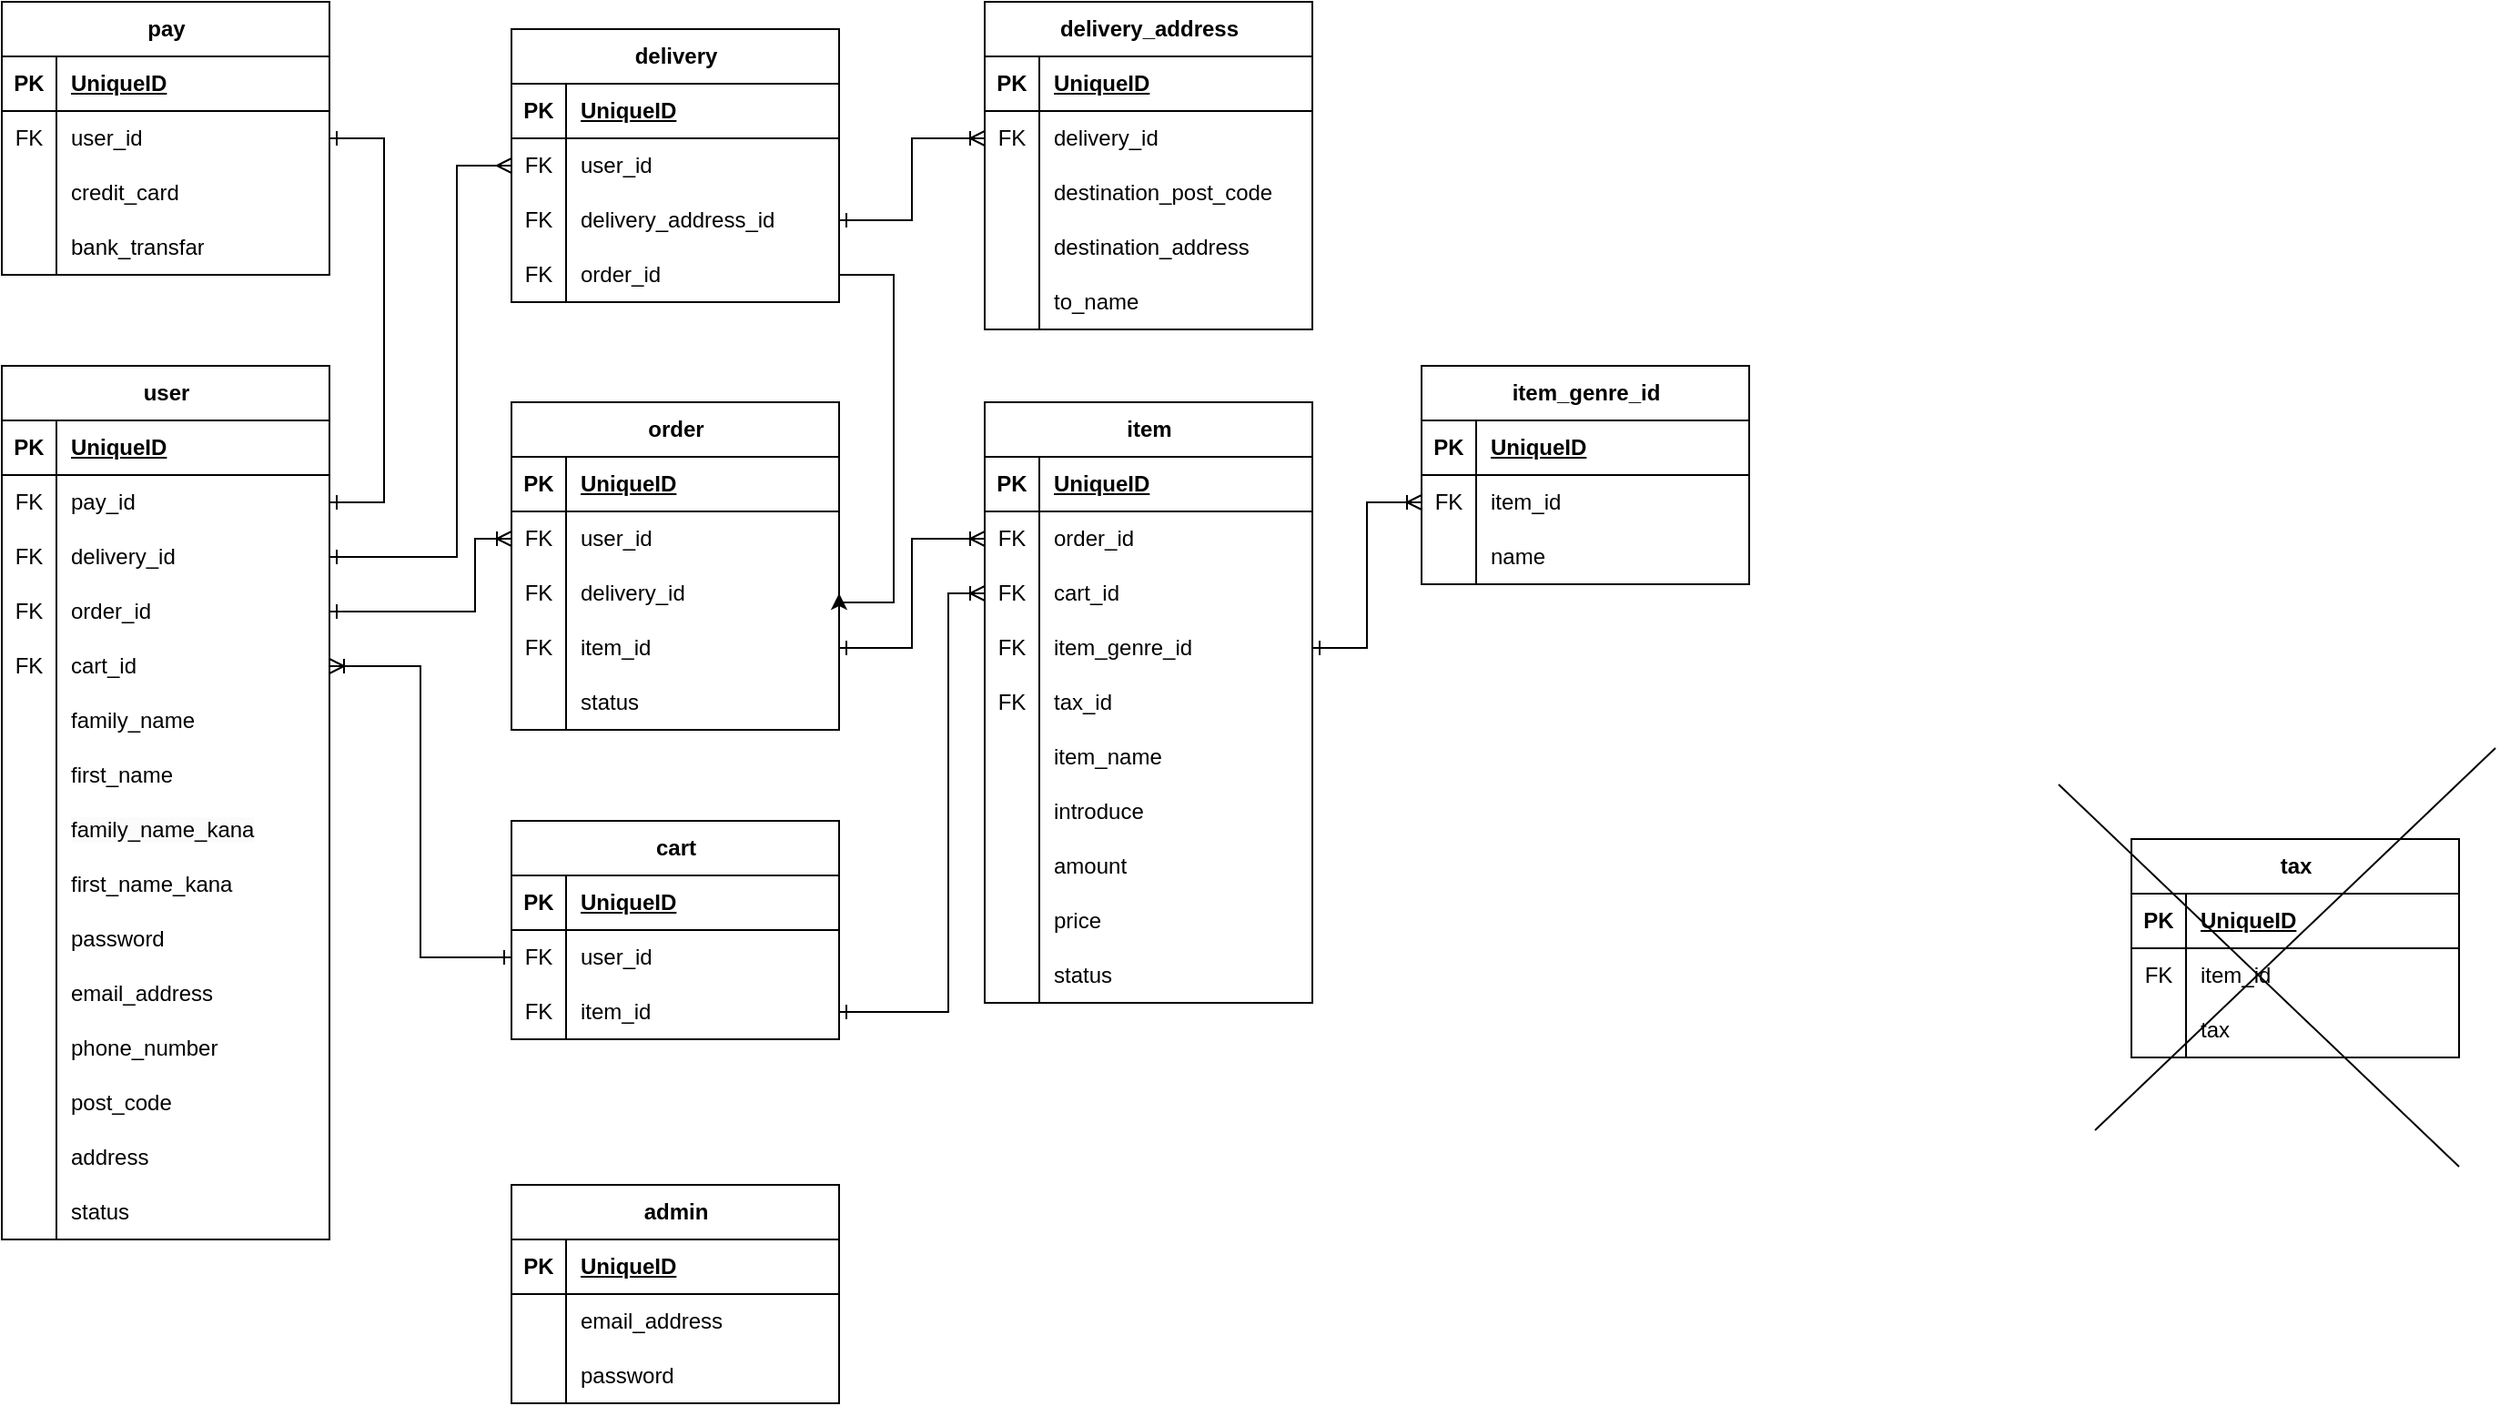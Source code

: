 <mxfile version="21.3.0" type="github">
  <diagram name="ページ1" id="rxm7QnSzYuGfee6C8Hp6">
    <mxGraphModel dx="1671" dy="892" grid="1" gridSize="10" guides="1" tooltips="1" connect="1" arrows="1" fold="1" page="1" pageScale="1" pageWidth="827" pageHeight="1169" math="0" shadow="0">
      <root>
        <mxCell id="0" />
        <mxCell id="1" parent="0" />
        <mxCell id="5Vda8Vvq2YYSzgC-D5f8-26" value="user" style="shape=table;startSize=30;container=1;collapsible=1;childLayout=tableLayout;fixedRows=1;rowLines=0;fontStyle=1;align=center;resizeLast=1;html=1;" parent="1" vertex="1">
          <mxGeometry x="60" y="200" width="180" height="480" as="geometry" />
        </mxCell>
        <mxCell id="5Vda8Vvq2YYSzgC-D5f8-27" value="" style="shape=tableRow;horizontal=0;startSize=0;swimlaneHead=0;swimlaneBody=0;fillColor=none;collapsible=0;dropTarget=0;points=[[0,0.5],[1,0.5]];portConstraint=eastwest;top=0;left=0;right=0;bottom=1;" parent="5Vda8Vvq2YYSzgC-D5f8-26" vertex="1">
          <mxGeometry y="30" width="180" height="30" as="geometry" />
        </mxCell>
        <mxCell id="5Vda8Vvq2YYSzgC-D5f8-28" value="PK" style="shape=partialRectangle;connectable=0;fillColor=none;top=0;left=0;bottom=0;right=0;fontStyle=1;overflow=hidden;whiteSpace=wrap;html=1;" parent="5Vda8Vvq2YYSzgC-D5f8-27" vertex="1">
          <mxGeometry width="30" height="30" as="geometry">
            <mxRectangle width="30" height="30" as="alternateBounds" />
          </mxGeometry>
        </mxCell>
        <mxCell id="5Vda8Vvq2YYSzgC-D5f8-29" value="UniqueID" style="shape=partialRectangle;connectable=0;fillColor=none;top=0;left=0;bottom=0;right=0;align=left;spacingLeft=6;fontStyle=5;overflow=hidden;whiteSpace=wrap;html=1;" parent="5Vda8Vvq2YYSzgC-D5f8-27" vertex="1">
          <mxGeometry x="30" width="150" height="30" as="geometry">
            <mxRectangle width="150" height="30" as="alternateBounds" />
          </mxGeometry>
        </mxCell>
        <mxCell id="hIJa-ym9UTQ6ZEIeF3DV-22" style="shape=tableRow;horizontal=0;startSize=0;swimlaneHead=0;swimlaneBody=0;fillColor=none;collapsible=0;dropTarget=0;points=[[0,0.5],[1,0.5]];portConstraint=eastwest;top=0;left=0;right=0;bottom=0;" vertex="1" parent="5Vda8Vvq2YYSzgC-D5f8-26">
          <mxGeometry y="60" width="180" height="30" as="geometry" />
        </mxCell>
        <mxCell id="hIJa-ym9UTQ6ZEIeF3DV-23" value="FK" style="shape=partialRectangle;connectable=0;fillColor=none;top=0;left=0;bottom=0;right=0;editable=1;overflow=hidden;whiteSpace=wrap;html=1;" vertex="1" parent="hIJa-ym9UTQ6ZEIeF3DV-22">
          <mxGeometry width="30" height="30" as="geometry">
            <mxRectangle width="30" height="30" as="alternateBounds" />
          </mxGeometry>
        </mxCell>
        <mxCell id="hIJa-ym9UTQ6ZEIeF3DV-24" value="pay_id" style="shape=partialRectangle;connectable=0;fillColor=none;top=0;left=0;bottom=0;right=0;align=left;spacingLeft=6;overflow=hidden;whiteSpace=wrap;html=1;" vertex="1" parent="hIJa-ym9UTQ6ZEIeF3DV-22">
          <mxGeometry x="30" width="150" height="30" as="geometry">
            <mxRectangle width="150" height="30" as="alternateBounds" />
          </mxGeometry>
        </mxCell>
        <mxCell id="hIJa-ym9UTQ6ZEIeF3DV-25" style="shape=tableRow;horizontal=0;startSize=0;swimlaneHead=0;swimlaneBody=0;fillColor=none;collapsible=0;dropTarget=0;points=[[0,0.5],[1,0.5]];portConstraint=eastwest;top=0;left=0;right=0;bottom=0;" vertex="1" parent="5Vda8Vvq2YYSzgC-D5f8-26">
          <mxGeometry y="90" width="180" height="30" as="geometry" />
        </mxCell>
        <mxCell id="hIJa-ym9UTQ6ZEIeF3DV-26" value="FK" style="shape=partialRectangle;connectable=0;fillColor=none;top=0;left=0;bottom=0;right=0;editable=1;overflow=hidden;whiteSpace=wrap;html=1;" vertex="1" parent="hIJa-ym9UTQ6ZEIeF3DV-25">
          <mxGeometry width="30" height="30" as="geometry">
            <mxRectangle width="30" height="30" as="alternateBounds" />
          </mxGeometry>
        </mxCell>
        <mxCell id="hIJa-ym9UTQ6ZEIeF3DV-27" value="delivery_id" style="shape=partialRectangle;connectable=0;fillColor=none;top=0;left=0;bottom=0;right=0;align=left;spacingLeft=6;overflow=hidden;whiteSpace=wrap;html=1;" vertex="1" parent="hIJa-ym9UTQ6ZEIeF3DV-25">
          <mxGeometry x="30" width="150" height="30" as="geometry">
            <mxRectangle width="150" height="30" as="alternateBounds" />
          </mxGeometry>
        </mxCell>
        <mxCell id="hIJa-ym9UTQ6ZEIeF3DV-28" style="shape=tableRow;horizontal=0;startSize=0;swimlaneHead=0;swimlaneBody=0;fillColor=none;collapsible=0;dropTarget=0;points=[[0,0.5],[1,0.5]];portConstraint=eastwest;top=0;left=0;right=0;bottom=0;" vertex="1" parent="5Vda8Vvq2YYSzgC-D5f8-26">
          <mxGeometry y="120" width="180" height="30" as="geometry" />
        </mxCell>
        <mxCell id="hIJa-ym9UTQ6ZEIeF3DV-29" value="FK" style="shape=partialRectangle;connectable=0;fillColor=none;top=0;left=0;bottom=0;right=0;editable=1;overflow=hidden;whiteSpace=wrap;html=1;" vertex="1" parent="hIJa-ym9UTQ6ZEIeF3DV-28">
          <mxGeometry width="30" height="30" as="geometry">
            <mxRectangle width="30" height="30" as="alternateBounds" />
          </mxGeometry>
        </mxCell>
        <mxCell id="hIJa-ym9UTQ6ZEIeF3DV-30" value="order_id" style="shape=partialRectangle;connectable=0;fillColor=none;top=0;left=0;bottom=0;right=0;align=left;spacingLeft=6;overflow=hidden;whiteSpace=wrap;html=1;" vertex="1" parent="hIJa-ym9UTQ6ZEIeF3DV-28">
          <mxGeometry x="30" width="150" height="30" as="geometry">
            <mxRectangle width="150" height="30" as="alternateBounds" />
          </mxGeometry>
        </mxCell>
        <mxCell id="hIJa-ym9UTQ6ZEIeF3DV-31" style="shape=tableRow;horizontal=0;startSize=0;swimlaneHead=0;swimlaneBody=0;fillColor=none;collapsible=0;dropTarget=0;points=[[0,0.5],[1,0.5]];portConstraint=eastwest;top=0;left=0;right=0;bottom=0;" vertex="1" parent="5Vda8Vvq2YYSzgC-D5f8-26">
          <mxGeometry y="150" width="180" height="30" as="geometry" />
        </mxCell>
        <mxCell id="hIJa-ym9UTQ6ZEIeF3DV-32" value="FK" style="shape=partialRectangle;connectable=0;fillColor=none;top=0;left=0;bottom=0;right=0;editable=1;overflow=hidden;whiteSpace=wrap;html=1;" vertex="1" parent="hIJa-ym9UTQ6ZEIeF3DV-31">
          <mxGeometry width="30" height="30" as="geometry">
            <mxRectangle width="30" height="30" as="alternateBounds" />
          </mxGeometry>
        </mxCell>
        <mxCell id="hIJa-ym9UTQ6ZEIeF3DV-33" value="cart_id" style="shape=partialRectangle;connectable=0;fillColor=none;top=0;left=0;bottom=0;right=0;align=left;spacingLeft=6;overflow=hidden;whiteSpace=wrap;html=1;" vertex="1" parent="hIJa-ym9UTQ6ZEIeF3DV-31">
          <mxGeometry x="30" width="150" height="30" as="geometry">
            <mxRectangle width="150" height="30" as="alternateBounds" />
          </mxGeometry>
        </mxCell>
        <mxCell id="hIJa-ym9UTQ6ZEIeF3DV-1" style="shape=tableRow;horizontal=0;startSize=0;swimlaneHead=0;swimlaneBody=0;fillColor=none;collapsible=0;dropTarget=0;points=[[0,0.5],[1,0.5]];portConstraint=eastwest;top=0;left=0;right=0;bottom=0;" vertex="1" parent="5Vda8Vvq2YYSzgC-D5f8-26">
          <mxGeometry y="180" width="180" height="30" as="geometry" />
        </mxCell>
        <mxCell id="hIJa-ym9UTQ6ZEIeF3DV-2" style="shape=partialRectangle;connectable=0;fillColor=none;top=0;left=0;bottom=0;right=0;editable=1;overflow=hidden;whiteSpace=wrap;html=1;" vertex="1" parent="hIJa-ym9UTQ6ZEIeF3DV-1">
          <mxGeometry width="30" height="30" as="geometry">
            <mxRectangle width="30" height="30" as="alternateBounds" />
          </mxGeometry>
        </mxCell>
        <mxCell id="hIJa-ym9UTQ6ZEIeF3DV-3" value="family_name" style="shape=partialRectangle;connectable=0;fillColor=none;top=0;left=0;bottom=0;right=0;align=left;spacingLeft=6;overflow=hidden;whiteSpace=wrap;html=1;" vertex="1" parent="hIJa-ym9UTQ6ZEIeF3DV-1">
          <mxGeometry x="30" width="150" height="30" as="geometry">
            <mxRectangle width="150" height="30" as="alternateBounds" />
          </mxGeometry>
        </mxCell>
        <mxCell id="hIJa-ym9UTQ6ZEIeF3DV-4" style="shape=tableRow;horizontal=0;startSize=0;swimlaneHead=0;swimlaneBody=0;fillColor=none;collapsible=0;dropTarget=0;points=[[0,0.5],[1,0.5]];portConstraint=eastwest;top=0;left=0;right=0;bottom=0;" vertex="1" parent="5Vda8Vvq2YYSzgC-D5f8-26">
          <mxGeometry y="210" width="180" height="30" as="geometry" />
        </mxCell>
        <mxCell id="hIJa-ym9UTQ6ZEIeF3DV-5" style="shape=partialRectangle;connectable=0;fillColor=none;top=0;left=0;bottom=0;right=0;editable=1;overflow=hidden;whiteSpace=wrap;html=1;" vertex="1" parent="hIJa-ym9UTQ6ZEIeF3DV-4">
          <mxGeometry width="30" height="30" as="geometry">
            <mxRectangle width="30" height="30" as="alternateBounds" />
          </mxGeometry>
        </mxCell>
        <mxCell id="hIJa-ym9UTQ6ZEIeF3DV-6" value="first_name" style="shape=partialRectangle;connectable=0;fillColor=none;top=0;left=0;bottom=0;right=0;align=left;spacingLeft=6;overflow=hidden;whiteSpace=wrap;html=1;" vertex="1" parent="hIJa-ym9UTQ6ZEIeF3DV-4">
          <mxGeometry x="30" width="150" height="30" as="geometry">
            <mxRectangle width="150" height="30" as="alternateBounds" />
          </mxGeometry>
        </mxCell>
        <mxCell id="hIJa-ym9UTQ6ZEIeF3DV-7" style="shape=tableRow;horizontal=0;startSize=0;swimlaneHead=0;swimlaneBody=0;fillColor=none;collapsible=0;dropTarget=0;points=[[0,0.5],[1,0.5]];portConstraint=eastwest;top=0;left=0;right=0;bottom=0;" vertex="1" parent="5Vda8Vvq2YYSzgC-D5f8-26">
          <mxGeometry y="240" width="180" height="30" as="geometry" />
        </mxCell>
        <mxCell id="hIJa-ym9UTQ6ZEIeF3DV-8" style="shape=partialRectangle;connectable=0;fillColor=none;top=0;left=0;bottom=0;right=0;editable=1;overflow=hidden;whiteSpace=wrap;html=1;" vertex="1" parent="hIJa-ym9UTQ6ZEIeF3DV-7">
          <mxGeometry width="30" height="30" as="geometry">
            <mxRectangle width="30" height="30" as="alternateBounds" />
          </mxGeometry>
        </mxCell>
        <mxCell id="hIJa-ym9UTQ6ZEIeF3DV-9" value="&lt;span style=&quot;color: rgb(0, 0, 0); font-family: Helvetica; font-size: 12px; font-style: normal; font-variant-ligatures: normal; font-variant-caps: normal; font-weight: 400; letter-spacing: normal; orphans: 2; text-align: left; text-indent: 0px; text-transform: none; widows: 2; word-spacing: 0px; -webkit-text-stroke-width: 0px; background-color: rgb(251, 251, 251); text-decoration-thickness: initial; text-decoration-style: initial; text-decoration-color: initial; float: none; display: inline !important;&quot;&gt;family_name_kana&lt;/span&gt;" style="shape=partialRectangle;connectable=0;fillColor=none;top=0;left=0;bottom=0;right=0;align=left;spacingLeft=6;overflow=hidden;whiteSpace=wrap;html=1;" vertex="1" parent="hIJa-ym9UTQ6ZEIeF3DV-7">
          <mxGeometry x="30" width="150" height="30" as="geometry">
            <mxRectangle width="150" height="30" as="alternateBounds" />
          </mxGeometry>
        </mxCell>
        <mxCell id="hIJa-ym9UTQ6ZEIeF3DV-10" style="shape=tableRow;horizontal=0;startSize=0;swimlaneHead=0;swimlaneBody=0;fillColor=none;collapsible=0;dropTarget=0;points=[[0,0.5],[1,0.5]];portConstraint=eastwest;top=0;left=0;right=0;bottom=0;" vertex="1" parent="5Vda8Vvq2YYSzgC-D5f8-26">
          <mxGeometry y="270" width="180" height="30" as="geometry" />
        </mxCell>
        <mxCell id="hIJa-ym9UTQ6ZEIeF3DV-11" style="shape=partialRectangle;connectable=0;fillColor=none;top=0;left=0;bottom=0;right=0;editable=1;overflow=hidden;whiteSpace=wrap;html=1;" vertex="1" parent="hIJa-ym9UTQ6ZEIeF3DV-10">
          <mxGeometry width="30" height="30" as="geometry">
            <mxRectangle width="30" height="30" as="alternateBounds" />
          </mxGeometry>
        </mxCell>
        <mxCell id="hIJa-ym9UTQ6ZEIeF3DV-12" value="first_name_kana" style="shape=partialRectangle;connectable=0;fillColor=none;top=0;left=0;bottom=0;right=0;align=left;spacingLeft=6;overflow=hidden;whiteSpace=wrap;html=1;" vertex="1" parent="hIJa-ym9UTQ6ZEIeF3DV-10">
          <mxGeometry x="30" width="150" height="30" as="geometry">
            <mxRectangle width="150" height="30" as="alternateBounds" />
          </mxGeometry>
        </mxCell>
        <mxCell id="5Vda8Vvq2YYSzgC-D5f8-36" value="" style="shape=tableRow;horizontal=0;startSize=0;swimlaneHead=0;swimlaneBody=0;fillColor=none;collapsible=0;dropTarget=0;points=[[0,0.5],[1,0.5]];portConstraint=eastwest;top=0;left=0;right=0;bottom=0;" parent="5Vda8Vvq2YYSzgC-D5f8-26" vertex="1">
          <mxGeometry y="300" width="180" height="30" as="geometry" />
        </mxCell>
        <mxCell id="5Vda8Vvq2YYSzgC-D5f8-37" value="" style="shape=partialRectangle;connectable=0;fillColor=none;top=0;left=0;bottom=0;right=0;editable=1;overflow=hidden;whiteSpace=wrap;html=1;" parent="5Vda8Vvq2YYSzgC-D5f8-36" vertex="1">
          <mxGeometry width="30" height="30" as="geometry">
            <mxRectangle width="30" height="30" as="alternateBounds" />
          </mxGeometry>
        </mxCell>
        <mxCell id="5Vda8Vvq2YYSzgC-D5f8-38" value="password" style="shape=partialRectangle;connectable=0;fillColor=none;top=0;left=0;bottom=0;right=0;align=left;spacingLeft=6;overflow=hidden;whiteSpace=wrap;html=1;" parent="5Vda8Vvq2YYSzgC-D5f8-36" vertex="1">
          <mxGeometry x="30" width="150" height="30" as="geometry">
            <mxRectangle width="150" height="30" as="alternateBounds" />
          </mxGeometry>
        </mxCell>
        <mxCell id="5Vda8Vvq2YYSzgC-D5f8-30" value="" style="shape=tableRow;horizontal=0;startSize=0;swimlaneHead=0;swimlaneBody=0;fillColor=none;collapsible=0;dropTarget=0;points=[[0,0.5],[1,0.5]];portConstraint=eastwest;top=0;left=0;right=0;bottom=0;" parent="5Vda8Vvq2YYSzgC-D5f8-26" vertex="1">
          <mxGeometry y="330" width="180" height="30" as="geometry" />
        </mxCell>
        <mxCell id="5Vda8Vvq2YYSzgC-D5f8-31" value="" style="shape=partialRectangle;connectable=0;fillColor=none;top=0;left=0;bottom=0;right=0;editable=1;overflow=hidden;whiteSpace=wrap;html=1;" parent="5Vda8Vvq2YYSzgC-D5f8-30" vertex="1">
          <mxGeometry width="30" height="30" as="geometry">
            <mxRectangle width="30" height="30" as="alternateBounds" />
          </mxGeometry>
        </mxCell>
        <mxCell id="5Vda8Vvq2YYSzgC-D5f8-32" value="email_address" style="shape=partialRectangle;connectable=0;fillColor=none;top=0;left=0;bottom=0;right=0;align=left;spacingLeft=6;overflow=hidden;whiteSpace=wrap;html=1;" parent="5Vda8Vvq2YYSzgC-D5f8-30" vertex="1">
          <mxGeometry x="30" width="150" height="30" as="geometry">
            <mxRectangle width="150" height="30" as="alternateBounds" />
          </mxGeometry>
        </mxCell>
        <mxCell id="5Vda8Vvq2YYSzgC-D5f8-33" value="" style="shape=tableRow;horizontal=0;startSize=0;swimlaneHead=0;swimlaneBody=0;fillColor=none;collapsible=0;dropTarget=0;points=[[0,0.5],[1,0.5]];portConstraint=eastwest;top=0;left=0;right=0;bottom=0;" parent="5Vda8Vvq2YYSzgC-D5f8-26" vertex="1">
          <mxGeometry y="360" width="180" height="30" as="geometry" />
        </mxCell>
        <mxCell id="5Vda8Vvq2YYSzgC-D5f8-34" value="" style="shape=partialRectangle;connectable=0;fillColor=none;top=0;left=0;bottom=0;right=0;editable=1;overflow=hidden;whiteSpace=wrap;html=1;" parent="5Vda8Vvq2YYSzgC-D5f8-33" vertex="1">
          <mxGeometry width="30" height="30" as="geometry">
            <mxRectangle width="30" height="30" as="alternateBounds" />
          </mxGeometry>
        </mxCell>
        <mxCell id="5Vda8Vvq2YYSzgC-D5f8-35" value="phone_number" style="shape=partialRectangle;connectable=0;fillColor=none;top=0;left=0;bottom=0;right=0;align=left;spacingLeft=6;overflow=hidden;whiteSpace=wrap;html=1;" parent="5Vda8Vvq2YYSzgC-D5f8-33" vertex="1">
          <mxGeometry x="30" width="150" height="30" as="geometry">
            <mxRectangle width="150" height="30" as="alternateBounds" />
          </mxGeometry>
        </mxCell>
        <mxCell id="hIJa-ym9UTQ6ZEIeF3DV-13" style="shape=tableRow;horizontal=0;startSize=0;swimlaneHead=0;swimlaneBody=0;fillColor=none;collapsible=0;dropTarget=0;points=[[0,0.5],[1,0.5]];portConstraint=eastwest;top=0;left=0;right=0;bottom=0;" vertex="1" parent="5Vda8Vvq2YYSzgC-D5f8-26">
          <mxGeometry y="390" width="180" height="30" as="geometry" />
        </mxCell>
        <mxCell id="hIJa-ym9UTQ6ZEIeF3DV-14" style="shape=partialRectangle;connectable=0;fillColor=none;top=0;left=0;bottom=0;right=0;editable=1;overflow=hidden;whiteSpace=wrap;html=1;" vertex="1" parent="hIJa-ym9UTQ6ZEIeF3DV-13">
          <mxGeometry width="30" height="30" as="geometry">
            <mxRectangle width="30" height="30" as="alternateBounds" />
          </mxGeometry>
        </mxCell>
        <mxCell id="hIJa-ym9UTQ6ZEIeF3DV-15" value="post_code" style="shape=partialRectangle;connectable=0;fillColor=none;top=0;left=0;bottom=0;right=0;align=left;spacingLeft=6;overflow=hidden;whiteSpace=wrap;html=1;" vertex="1" parent="hIJa-ym9UTQ6ZEIeF3DV-13">
          <mxGeometry x="30" width="150" height="30" as="geometry">
            <mxRectangle width="150" height="30" as="alternateBounds" />
          </mxGeometry>
        </mxCell>
        <mxCell id="5Vda8Vvq2YYSzgC-D5f8-107" style="shape=tableRow;horizontal=0;startSize=0;swimlaneHead=0;swimlaneBody=0;fillColor=none;collapsible=0;dropTarget=0;points=[[0,0.5],[1,0.5]];portConstraint=eastwest;top=0;left=0;right=0;bottom=0;" parent="5Vda8Vvq2YYSzgC-D5f8-26" vertex="1">
          <mxGeometry y="420" width="180" height="30" as="geometry" />
        </mxCell>
        <mxCell id="5Vda8Vvq2YYSzgC-D5f8-108" style="shape=partialRectangle;connectable=0;fillColor=none;top=0;left=0;bottom=0;right=0;editable=1;overflow=hidden;whiteSpace=wrap;html=1;" parent="5Vda8Vvq2YYSzgC-D5f8-107" vertex="1">
          <mxGeometry width="30" height="30" as="geometry">
            <mxRectangle width="30" height="30" as="alternateBounds" />
          </mxGeometry>
        </mxCell>
        <mxCell id="5Vda8Vvq2YYSzgC-D5f8-109" value="address" style="shape=partialRectangle;connectable=0;fillColor=none;top=0;left=0;bottom=0;right=0;align=left;spacingLeft=6;overflow=hidden;whiteSpace=wrap;html=1;" parent="5Vda8Vvq2YYSzgC-D5f8-107" vertex="1">
          <mxGeometry x="30" width="150" height="30" as="geometry">
            <mxRectangle width="150" height="30" as="alternateBounds" />
          </mxGeometry>
        </mxCell>
        <mxCell id="hIJa-ym9UTQ6ZEIeF3DV-19" style="shape=tableRow;horizontal=0;startSize=0;swimlaneHead=0;swimlaneBody=0;fillColor=none;collapsible=0;dropTarget=0;points=[[0,0.5],[1,0.5]];portConstraint=eastwest;top=0;left=0;right=0;bottom=0;" vertex="1" parent="5Vda8Vvq2YYSzgC-D5f8-26">
          <mxGeometry y="450" width="180" height="30" as="geometry" />
        </mxCell>
        <mxCell id="hIJa-ym9UTQ6ZEIeF3DV-20" style="shape=partialRectangle;connectable=0;fillColor=none;top=0;left=0;bottom=0;right=0;editable=1;overflow=hidden;whiteSpace=wrap;html=1;" vertex="1" parent="hIJa-ym9UTQ6ZEIeF3DV-19">
          <mxGeometry width="30" height="30" as="geometry">
            <mxRectangle width="30" height="30" as="alternateBounds" />
          </mxGeometry>
        </mxCell>
        <mxCell id="hIJa-ym9UTQ6ZEIeF3DV-21" value="status" style="shape=partialRectangle;connectable=0;fillColor=none;top=0;left=0;bottom=0;right=0;align=left;spacingLeft=6;overflow=hidden;whiteSpace=wrap;html=1;" vertex="1" parent="hIJa-ym9UTQ6ZEIeF3DV-19">
          <mxGeometry x="30" width="150" height="30" as="geometry">
            <mxRectangle width="150" height="30" as="alternateBounds" />
          </mxGeometry>
        </mxCell>
        <mxCell id="5Vda8Vvq2YYSzgC-D5f8-39" value="delivery" style="shape=table;startSize=30;container=1;collapsible=1;childLayout=tableLayout;fixedRows=1;rowLines=0;fontStyle=1;align=center;resizeLast=1;html=1;" parent="1" vertex="1">
          <mxGeometry x="340" y="15" width="180" height="150" as="geometry" />
        </mxCell>
        <mxCell id="5Vda8Vvq2YYSzgC-D5f8-40" value="" style="shape=tableRow;horizontal=0;startSize=0;swimlaneHead=0;swimlaneBody=0;fillColor=none;collapsible=0;dropTarget=0;points=[[0,0.5],[1,0.5]];portConstraint=eastwest;top=0;left=0;right=0;bottom=1;" parent="5Vda8Vvq2YYSzgC-D5f8-39" vertex="1">
          <mxGeometry y="30" width="180" height="30" as="geometry" />
        </mxCell>
        <mxCell id="5Vda8Vvq2YYSzgC-D5f8-41" value="PK" style="shape=partialRectangle;connectable=0;fillColor=none;top=0;left=0;bottom=0;right=0;fontStyle=1;overflow=hidden;whiteSpace=wrap;html=1;" parent="5Vda8Vvq2YYSzgC-D5f8-40" vertex="1">
          <mxGeometry width="30" height="30" as="geometry">
            <mxRectangle width="30" height="30" as="alternateBounds" />
          </mxGeometry>
        </mxCell>
        <mxCell id="5Vda8Vvq2YYSzgC-D5f8-42" value="UniqueID" style="shape=partialRectangle;connectable=0;fillColor=none;top=0;left=0;bottom=0;right=0;align=left;spacingLeft=6;fontStyle=5;overflow=hidden;whiteSpace=wrap;html=1;" parent="5Vda8Vvq2YYSzgC-D5f8-40" vertex="1">
          <mxGeometry x="30" width="150" height="30" as="geometry">
            <mxRectangle width="150" height="30" as="alternateBounds" />
          </mxGeometry>
        </mxCell>
        <mxCell id="5Vda8Vvq2YYSzgC-D5f8-43" value="" style="shape=tableRow;horizontal=0;startSize=0;swimlaneHead=0;swimlaneBody=0;fillColor=none;collapsible=0;dropTarget=0;points=[[0,0.5],[1,0.5]];portConstraint=eastwest;top=0;left=0;right=0;bottom=0;" parent="5Vda8Vvq2YYSzgC-D5f8-39" vertex="1">
          <mxGeometry y="60" width="180" height="30" as="geometry" />
        </mxCell>
        <mxCell id="5Vda8Vvq2YYSzgC-D5f8-44" value="FK" style="shape=partialRectangle;connectable=0;fillColor=none;top=0;left=0;bottom=0;right=0;editable=1;overflow=hidden;whiteSpace=wrap;html=1;" parent="5Vda8Vvq2YYSzgC-D5f8-43" vertex="1">
          <mxGeometry width="30" height="30" as="geometry">
            <mxRectangle width="30" height="30" as="alternateBounds" />
          </mxGeometry>
        </mxCell>
        <mxCell id="5Vda8Vvq2YYSzgC-D5f8-45" value="user_id" style="shape=partialRectangle;connectable=0;fillColor=none;top=0;left=0;bottom=0;right=0;align=left;spacingLeft=6;overflow=hidden;whiteSpace=wrap;html=1;" parent="5Vda8Vvq2YYSzgC-D5f8-43" vertex="1">
          <mxGeometry x="30" width="150" height="30" as="geometry">
            <mxRectangle width="150" height="30" as="alternateBounds" />
          </mxGeometry>
        </mxCell>
        <mxCell id="5Vda8Vvq2YYSzgC-D5f8-46" value="" style="shape=tableRow;horizontal=0;startSize=0;swimlaneHead=0;swimlaneBody=0;fillColor=none;collapsible=0;dropTarget=0;points=[[0,0.5],[1,0.5]];portConstraint=eastwest;top=0;left=0;right=0;bottom=0;" parent="5Vda8Vvq2YYSzgC-D5f8-39" vertex="1">
          <mxGeometry y="90" width="180" height="30" as="geometry" />
        </mxCell>
        <mxCell id="5Vda8Vvq2YYSzgC-D5f8-47" value="FK" style="shape=partialRectangle;connectable=0;fillColor=none;top=0;left=0;bottom=0;right=0;editable=1;overflow=hidden;whiteSpace=wrap;html=1;" parent="5Vda8Vvq2YYSzgC-D5f8-46" vertex="1">
          <mxGeometry width="30" height="30" as="geometry">
            <mxRectangle width="30" height="30" as="alternateBounds" />
          </mxGeometry>
        </mxCell>
        <mxCell id="5Vda8Vvq2YYSzgC-D5f8-48" value="delivery_address_id" style="shape=partialRectangle;connectable=0;fillColor=none;top=0;left=0;bottom=0;right=0;align=left;spacingLeft=6;overflow=hidden;whiteSpace=wrap;html=1;" parent="5Vda8Vvq2YYSzgC-D5f8-46" vertex="1">
          <mxGeometry x="30" width="150" height="30" as="geometry">
            <mxRectangle width="150" height="30" as="alternateBounds" />
          </mxGeometry>
        </mxCell>
        <mxCell id="hIJa-ym9UTQ6ZEIeF3DV-127" style="shape=tableRow;horizontal=0;startSize=0;swimlaneHead=0;swimlaneBody=0;fillColor=none;collapsible=0;dropTarget=0;points=[[0,0.5],[1,0.5]];portConstraint=eastwest;top=0;left=0;right=0;bottom=0;" vertex="1" parent="5Vda8Vvq2YYSzgC-D5f8-39">
          <mxGeometry y="120" width="180" height="30" as="geometry" />
        </mxCell>
        <mxCell id="hIJa-ym9UTQ6ZEIeF3DV-128" value="FK" style="shape=partialRectangle;connectable=0;fillColor=none;top=0;left=0;bottom=0;right=0;editable=1;overflow=hidden;whiteSpace=wrap;html=1;" vertex="1" parent="hIJa-ym9UTQ6ZEIeF3DV-127">
          <mxGeometry width="30" height="30" as="geometry">
            <mxRectangle width="30" height="30" as="alternateBounds" />
          </mxGeometry>
        </mxCell>
        <mxCell id="hIJa-ym9UTQ6ZEIeF3DV-129" value="order_id" style="shape=partialRectangle;connectable=0;fillColor=none;top=0;left=0;bottom=0;right=0;align=left;spacingLeft=6;overflow=hidden;whiteSpace=wrap;html=1;" vertex="1" parent="hIJa-ym9UTQ6ZEIeF3DV-127">
          <mxGeometry x="30" width="150" height="30" as="geometry">
            <mxRectangle width="150" height="30" as="alternateBounds" />
          </mxGeometry>
        </mxCell>
        <mxCell id="5Vda8Vvq2YYSzgC-D5f8-52" value="pay" style="shape=table;startSize=30;container=1;collapsible=1;childLayout=tableLayout;fixedRows=1;rowLines=0;fontStyle=1;align=center;resizeLast=1;html=1;" parent="1" vertex="1">
          <mxGeometry x="60" width="180" height="150" as="geometry" />
        </mxCell>
        <mxCell id="5Vda8Vvq2YYSzgC-D5f8-53" value="" style="shape=tableRow;horizontal=0;startSize=0;swimlaneHead=0;swimlaneBody=0;fillColor=none;collapsible=0;dropTarget=0;points=[[0,0.5],[1,0.5]];portConstraint=eastwest;top=0;left=0;right=0;bottom=1;" parent="5Vda8Vvq2YYSzgC-D5f8-52" vertex="1">
          <mxGeometry y="30" width="180" height="30" as="geometry" />
        </mxCell>
        <mxCell id="5Vda8Vvq2YYSzgC-D5f8-54" value="PK" style="shape=partialRectangle;connectable=0;fillColor=none;top=0;left=0;bottom=0;right=0;fontStyle=1;overflow=hidden;whiteSpace=wrap;html=1;" parent="5Vda8Vvq2YYSzgC-D5f8-53" vertex="1">
          <mxGeometry width="30" height="30" as="geometry">
            <mxRectangle width="30" height="30" as="alternateBounds" />
          </mxGeometry>
        </mxCell>
        <mxCell id="5Vda8Vvq2YYSzgC-D5f8-55" value="UniqueID" style="shape=partialRectangle;connectable=0;fillColor=none;top=0;left=0;bottom=0;right=0;align=left;spacingLeft=6;fontStyle=5;overflow=hidden;whiteSpace=wrap;html=1;" parent="5Vda8Vvq2YYSzgC-D5f8-53" vertex="1">
          <mxGeometry x="30" width="150" height="30" as="geometry">
            <mxRectangle width="150" height="30" as="alternateBounds" />
          </mxGeometry>
        </mxCell>
        <mxCell id="5Vda8Vvq2YYSzgC-D5f8-56" value="" style="shape=tableRow;horizontal=0;startSize=0;swimlaneHead=0;swimlaneBody=0;fillColor=none;collapsible=0;dropTarget=0;points=[[0,0.5],[1,0.5]];portConstraint=eastwest;top=0;left=0;right=0;bottom=0;" parent="5Vda8Vvq2YYSzgC-D5f8-52" vertex="1">
          <mxGeometry y="60" width="180" height="30" as="geometry" />
        </mxCell>
        <mxCell id="5Vda8Vvq2YYSzgC-D5f8-57" value="FK" style="shape=partialRectangle;connectable=0;fillColor=none;top=0;left=0;bottom=0;right=0;editable=1;overflow=hidden;whiteSpace=wrap;html=1;" parent="5Vda8Vvq2YYSzgC-D5f8-56" vertex="1">
          <mxGeometry width="30" height="30" as="geometry">
            <mxRectangle width="30" height="30" as="alternateBounds" />
          </mxGeometry>
        </mxCell>
        <mxCell id="5Vda8Vvq2YYSzgC-D5f8-58" value="user_id" style="shape=partialRectangle;connectable=0;fillColor=none;top=0;left=0;bottom=0;right=0;align=left;spacingLeft=6;overflow=hidden;whiteSpace=wrap;html=1;" parent="5Vda8Vvq2YYSzgC-D5f8-56" vertex="1">
          <mxGeometry x="30" width="150" height="30" as="geometry">
            <mxRectangle width="150" height="30" as="alternateBounds" />
          </mxGeometry>
        </mxCell>
        <mxCell id="5Vda8Vvq2YYSzgC-D5f8-59" value="" style="shape=tableRow;horizontal=0;startSize=0;swimlaneHead=0;swimlaneBody=0;fillColor=none;collapsible=0;dropTarget=0;points=[[0,0.5],[1,0.5]];portConstraint=eastwest;top=0;left=0;right=0;bottom=0;" parent="5Vda8Vvq2YYSzgC-D5f8-52" vertex="1">
          <mxGeometry y="90" width="180" height="30" as="geometry" />
        </mxCell>
        <mxCell id="5Vda8Vvq2YYSzgC-D5f8-60" value="" style="shape=partialRectangle;connectable=0;fillColor=none;top=0;left=0;bottom=0;right=0;editable=1;overflow=hidden;whiteSpace=wrap;html=1;" parent="5Vda8Vvq2YYSzgC-D5f8-59" vertex="1">
          <mxGeometry width="30" height="30" as="geometry">
            <mxRectangle width="30" height="30" as="alternateBounds" />
          </mxGeometry>
        </mxCell>
        <mxCell id="5Vda8Vvq2YYSzgC-D5f8-61" value="credit_card" style="shape=partialRectangle;connectable=0;fillColor=none;top=0;left=0;bottom=0;right=0;align=left;spacingLeft=6;overflow=hidden;whiteSpace=wrap;html=1;" parent="5Vda8Vvq2YYSzgC-D5f8-59" vertex="1">
          <mxGeometry x="30" width="150" height="30" as="geometry">
            <mxRectangle width="150" height="30" as="alternateBounds" />
          </mxGeometry>
        </mxCell>
        <mxCell id="5Vda8Vvq2YYSzgC-D5f8-62" value="" style="shape=tableRow;horizontal=0;startSize=0;swimlaneHead=0;swimlaneBody=0;fillColor=none;collapsible=0;dropTarget=0;points=[[0,0.5],[1,0.5]];portConstraint=eastwest;top=0;left=0;right=0;bottom=0;" parent="5Vda8Vvq2YYSzgC-D5f8-52" vertex="1">
          <mxGeometry y="120" width="180" height="30" as="geometry" />
        </mxCell>
        <mxCell id="5Vda8Vvq2YYSzgC-D5f8-63" value="" style="shape=partialRectangle;connectable=0;fillColor=none;top=0;left=0;bottom=0;right=0;editable=1;overflow=hidden;whiteSpace=wrap;html=1;" parent="5Vda8Vvq2YYSzgC-D5f8-62" vertex="1">
          <mxGeometry width="30" height="30" as="geometry">
            <mxRectangle width="30" height="30" as="alternateBounds" />
          </mxGeometry>
        </mxCell>
        <mxCell id="5Vda8Vvq2YYSzgC-D5f8-64" value="bank_transfar" style="shape=partialRectangle;connectable=0;fillColor=none;top=0;left=0;bottom=0;right=0;align=left;spacingLeft=6;overflow=hidden;whiteSpace=wrap;html=1;" parent="5Vda8Vvq2YYSzgC-D5f8-62" vertex="1">
          <mxGeometry x="30" width="150" height="30" as="geometry">
            <mxRectangle width="150" height="30" as="alternateBounds" />
          </mxGeometry>
        </mxCell>
        <mxCell id="5Vda8Vvq2YYSzgC-D5f8-65" value="cart" style="shape=table;startSize=30;container=1;collapsible=1;childLayout=tableLayout;fixedRows=1;rowLines=0;fontStyle=1;align=center;resizeLast=1;html=1;" parent="1" vertex="1">
          <mxGeometry x="340" y="450" width="180" height="120" as="geometry" />
        </mxCell>
        <mxCell id="5Vda8Vvq2YYSzgC-D5f8-66" value="" style="shape=tableRow;horizontal=0;startSize=0;swimlaneHead=0;swimlaneBody=0;fillColor=none;collapsible=0;dropTarget=0;points=[[0,0.5],[1,0.5]];portConstraint=eastwest;top=0;left=0;right=0;bottom=1;" parent="5Vda8Vvq2YYSzgC-D5f8-65" vertex="1">
          <mxGeometry y="30" width="180" height="30" as="geometry" />
        </mxCell>
        <mxCell id="5Vda8Vvq2YYSzgC-D5f8-67" value="PK" style="shape=partialRectangle;connectable=0;fillColor=none;top=0;left=0;bottom=0;right=0;fontStyle=1;overflow=hidden;whiteSpace=wrap;html=1;" parent="5Vda8Vvq2YYSzgC-D5f8-66" vertex="1">
          <mxGeometry width="30" height="30" as="geometry">
            <mxRectangle width="30" height="30" as="alternateBounds" />
          </mxGeometry>
        </mxCell>
        <mxCell id="5Vda8Vvq2YYSzgC-D5f8-68" value="UniqueID" style="shape=partialRectangle;connectable=0;fillColor=none;top=0;left=0;bottom=0;right=0;align=left;spacingLeft=6;fontStyle=5;overflow=hidden;whiteSpace=wrap;html=1;" parent="5Vda8Vvq2YYSzgC-D5f8-66" vertex="1">
          <mxGeometry x="30" width="150" height="30" as="geometry">
            <mxRectangle width="150" height="30" as="alternateBounds" />
          </mxGeometry>
        </mxCell>
        <mxCell id="5Vda8Vvq2YYSzgC-D5f8-69" value="" style="shape=tableRow;horizontal=0;startSize=0;swimlaneHead=0;swimlaneBody=0;fillColor=none;collapsible=0;dropTarget=0;points=[[0,0.5],[1,0.5]];portConstraint=eastwest;top=0;left=0;right=0;bottom=0;" parent="5Vda8Vvq2YYSzgC-D5f8-65" vertex="1">
          <mxGeometry y="60" width="180" height="30" as="geometry" />
        </mxCell>
        <mxCell id="5Vda8Vvq2YYSzgC-D5f8-70" value="FK" style="shape=partialRectangle;connectable=0;fillColor=none;top=0;left=0;bottom=0;right=0;editable=1;overflow=hidden;whiteSpace=wrap;html=1;" parent="5Vda8Vvq2YYSzgC-D5f8-69" vertex="1">
          <mxGeometry width="30" height="30" as="geometry">
            <mxRectangle width="30" height="30" as="alternateBounds" />
          </mxGeometry>
        </mxCell>
        <mxCell id="5Vda8Vvq2YYSzgC-D5f8-71" value="user_id" style="shape=partialRectangle;connectable=0;fillColor=none;top=0;left=0;bottom=0;right=0;align=left;spacingLeft=6;overflow=hidden;whiteSpace=wrap;html=1;" parent="5Vda8Vvq2YYSzgC-D5f8-69" vertex="1">
          <mxGeometry x="30" width="150" height="30" as="geometry">
            <mxRectangle width="150" height="30" as="alternateBounds" />
          </mxGeometry>
        </mxCell>
        <mxCell id="5Vda8Vvq2YYSzgC-D5f8-72" value="" style="shape=tableRow;horizontal=0;startSize=0;swimlaneHead=0;swimlaneBody=0;fillColor=none;collapsible=0;dropTarget=0;points=[[0,0.5],[1,0.5]];portConstraint=eastwest;top=0;left=0;right=0;bottom=0;" parent="5Vda8Vvq2YYSzgC-D5f8-65" vertex="1">
          <mxGeometry y="90" width="180" height="30" as="geometry" />
        </mxCell>
        <mxCell id="5Vda8Vvq2YYSzgC-D5f8-73" value="FK" style="shape=partialRectangle;connectable=0;fillColor=none;top=0;left=0;bottom=0;right=0;editable=1;overflow=hidden;whiteSpace=wrap;html=1;" parent="5Vda8Vvq2YYSzgC-D5f8-72" vertex="1">
          <mxGeometry width="30" height="30" as="geometry">
            <mxRectangle width="30" height="30" as="alternateBounds" />
          </mxGeometry>
        </mxCell>
        <mxCell id="5Vda8Vvq2YYSzgC-D5f8-74" value="item_id" style="shape=partialRectangle;connectable=0;fillColor=none;top=0;left=0;bottom=0;right=0;align=left;spacingLeft=6;overflow=hidden;whiteSpace=wrap;html=1;" parent="5Vda8Vvq2YYSzgC-D5f8-72" vertex="1">
          <mxGeometry x="30" width="150" height="30" as="geometry">
            <mxRectangle width="150" height="30" as="alternateBounds" />
          </mxGeometry>
        </mxCell>
        <mxCell id="5Vda8Vvq2YYSzgC-D5f8-78" value="delivery_address" style="shape=table;startSize=30;container=1;collapsible=1;childLayout=tableLayout;fixedRows=1;rowLines=0;fontStyle=1;align=center;resizeLast=1;html=1;" parent="1" vertex="1">
          <mxGeometry x="600" width="180" height="180" as="geometry" />
        </mxCell>
        <mxCell id="5Vda8Vvq2YYSzgC-D5f8-79" value="" style="shape=tableRow;horizontal=0;startSize=0;swimlaneHead=0;swimlaneBody=0;fillColor=none;collapsible=0;dropTarget=0;points=[[0,0.5],[1,0.5]];portConstraint=eastwest;top=0;left=0;right=0;bottom=1;" parent="5Vda8Vvq2YYSzgC-D5f8-78" vertex="1">
          <mxGeometry y="30" width="180" height="30" as="geometry" />
        </mxCell>
        <mxCell id="5Vda8Vvq2YYSzgC-D5f8-80" value="PK" style="shape=partialRectangle;connectable=0;fillColor=none;top=0;left=0;bottom=0;right=0;fontStyle=1;overflow=hidden;whiteSpace=wrap;html=1;" parent="5Vda8Vvq2YYSzgC-D5f8-79" vertex="1">
          <mxGeometry width="30" height="30" as="geometry">
            <mxRectangle width="30" height="30" as="alternateBounds" />
          </mxGeometry>
        </mxCell>
        <mxCell id="5Vda8Vvq2YYSzgC-D5f8-81" value="UniqueID" style="shape=partialRectangle;connectable=0;fillColor=none;top=0;left=0;bottom=0;right=0;align=left;spacingLeft=6;fontStyle=5;overflow=hidden;whiteSpace=wrap;html=1;" parent="5Vda8Vvq2YYSzgC-D5f8-79" vertex="1">
          <mxGeometry x="30" width="150" height="30" as="geometry">
            <mxRectangle width="150" height="30" as="alternateBounds" />
          </mxGeometry>
        </mxCell>
        <mxCell id="5Vda8Vvq2YYSzgC-D5f8-82" value="" style="shape=tableRow;horizontal=0;startSize=0;swimlaneHead=0;swimlaneBody=0;fillColor=none;collapsible=0;dropTarget=0;points=[[0,0.5],[1,0.5]];portConstraint=eastwest;top=0;left=0;right=0;bottom=0;" parent="5Vda8Vvq2YYSzgC-D5f8-78" vertex="1">
          <mxGeometry y="60" width="180" height="30" as="geometry" />
        </mxCell>
        <mxCell id="5Vda8Vvq2YYSzgC-D5f8-83" value="FK" style="shape=partialRectangle;connectable=0;fillColor=none;top=0;left=0;bottom=0;right=0;editable=1;overflow=hidden;whiteSpace=wrap;html=1;" parent="5Vda8Vvq2YYSzgC-D5f8-82" vertex="1">
          <mxGeometry width="30" height="30" as="geometry">
            <mxRectangle width="30" height="30" as="alternateBounds" />
          </mxGeometry>
        </mxCell>
        <mxCell id="5Vda8Vvq2YYSzgC-D5f8-84" value="delivery_id" style="shape=partialRectangle;connectable=0;fillColor=none;top=0;left=0;bottom=0;right=0;align=left;spacingLeft=6;overflow=hidden;whiteSpace=wrap;html=1;" parent="5Vda8Vvq2YYSzgC-D5f8-82" vertex="1">
          <mxGeometry x="30" width="150" height="30" as="geometry">
            <mxRectangle width="150" height="30" as="alternateBounds" />
          </mxGeometry>
        </mxCell>
        <mxCell id="5Vda8Vvq2YYSzgC-D5f8-85" value="" style="shape=tableRow;horizontal=0;startSize=0;swimlaneHead=0;swimlaneBody=0;fillColor=none;collapsible=0;dropTarget=0;points=[[0,0.5],[1,0.5]];portConstraint=eastwest;top=0;left=0;right=0;bottom=0;" parent="5Vda8Vvq2YYSzgC-D5f8-78" vertex="1">
          <mxGeometry y="90" width="180" height="30" as="geometry" />
        </mxCell>
        <mxCell id="5Vda8Vvq2YYSzgC-D5f8-86" value="" style="shape=partialRectangle;connectable=0;fillColor=none;top=0;left=0;bottom=0;right=0;editable=1;overflow=hidden;whiteSpace=wrap;html=1;" parent="5Vda8Vvq2YYSzgC-D5f8-85" vertex="1">
          <mxGeometry width="30" height="30" as="geometry">
            <mxRectangle width="30" height="30" as="alternateBounds" />
          </mxGeometry>
        </mxCell>
        <mxCell id="5Vda8Vvq2YYSzgC-D5f8-87" value="destination_post_code" style="shape=partialRectangle;connectable=0;fillColor=none;top=0;left=0;bottom=0;right=0;align=left;spacingLeft=6;overflow=hidden;whiteSpace=wrap;html=1;" parent="5Vda8Vvq2YYSzgC-D5f8-85" vertex="1">
          <mxGeometry x="30" width="150" height="30" as="geometry">
            <mxRectangle width="150" height="30" as="alternateBounds" />
          </mxGeometry>
        </mxCell>
        <mxCell id="5Vda8Vvq2YYSzgC-D5f8-88" value="" style="shape=tableRow;horizontal=0;startSize=0;swimlaneHead=0;swimlaneBody=0;fillColor=none;collapsible=0;dropTarget=0;points=[[0,0.5],[1,0.5]];portConstraint=eastwest;top=0;left=0;right=0;bottom=0;" parent="5Vda8Vvq2YYSzgC-D5f8-78" vertex="1">
          <mxGeometry y="120" width="180" height="30" as="geometry" />
        </mxCell>
        <mxCell id="5Vda8Vvq2YYSzgC-D5f8-89" value="" style="shape=partialRectangle;connectable=0;fillColor=none;top=0;left=0;bottom=0;right=0;editable=1;overflow=hidden;whiteSpace=wrap;html=1;" parent="5Vda8Vvq2YYSzgC-D5f8-88" vertex="1">
          <mxGeometry width="30" height="30" as="geometry">
            <mxRectangle width="30" height="30" as="alternateBounds" />
          </mxGeometry>
        </mxCell>
        <mxCell id="5Vda8Vvq2YYSzgC-D5f8-90" value="destination_address" style="shape=partialRectangle;connectable=0;fillColor=none;top=0;left=0;bottom=0;right=0;align=left;spacingLeft=6;overflow=hidden;whiteSpace=wrap;html=1;" parent="5Vda8Vvq2YYSzgC-D5f8-88" vertex="1">
          <mxGeometry x="30" width="150" height="30" as="geometry">
            <mxRectangle width="150" height="30" as="alternateBounds" />
          </mxGeometry>
        </mxCell>
        <mxCell id="hIJa-ym9UTQ6ZEIeF3DV-37" style="shape=tableRow;horizontal=0;startSize=0;swimlaneHead=0;swimlaneBody=0;fillColor=none;collapsible=0;dropTarget=0;points=[[0,0.5],[1,0.5]];portConstraint=eastwest;top=0;left=0;right=0;bottom=0;" vertex="1" parent="5Vda8Vvq2YYSzgC-D5f8-78">
          <mxGeometry y="150" width="180" height="30" as="geometry" />
        </mxCell>
        <mxCell id="hIJa-ym9UTQ6ZEIeF3DV-38" style="shape=partialRectangle;connectable=0;fillColor=none;top=0;left=0;bottom=0;right=0;editable=1;overflow=hidden;whiteSpace=wrap;html=1;" vertex="1" parent="hIJa-ym9UTQ6ZEIeF3DV-37">
          <mxGeometry width="30" height="30" as="geometry">
            <mxRectangle width="30" height="30" as="alternateBounds" />
          </mxGeometry>
        </mxCell>
        <mxCell id="hIJa-ym9UTQ6ZEIeF3DV-39" value="to_name" style="shape=partialRectangle;connectable=0;fillColor=none;top=0;left=0;bottom=0;right=0;align=left;spacingLeft=6;overflow=hidden;whiteSpace=wrap;html=1;" vertex="1" parent="hIJa-ym9UTQ6ZEIeF3DV-37">
          <mxGeometry x="30" width="150" height="30" as="geometry">
            <mxRectangle width="150" height="30" as="alternateBounds" />
          </mxGeometry>
        </mxCell>
        <mxCell id="hIJa-ym9UTQ6ZEIeF3DV-51" value="item" style="shape=table;startSize=30;container=1;collapsible=1;childLayout=tableLayout;fixedRows=1;rowLines=0;fontStyle=1;align=center;resizeLast=1;html=1;" vertex="1" parent="1">
          <mxGeometry x="600" y="220" width="180" height="330" as="geometry" />
        </mxCell>
        <mxCell id="hIJa-ym9UTQ6ZEIeF3DV-52" value="" style="shape=tableRow;horizontal=0;startSize=0;swimlaneHead=0;swimlaneBody=0;fillColor=none;collapsible=0;dropTarget=0;points=[[0,0.5],[1,0.5]];portConstraint=eastwest;top=0;left=0;right=0;bottom=1;" vertex="1" parent="hIJa-ym9UTQ6ZEIeF3DV-51">
          <mxGeometry y="30" width="180" height="30" as="geometry" />
        </mxCell>
        <mxCell id="hIJa-ym9UTQ6ZEIeF3DV-53" value="PK" style="shape=partialRectangle;connectable=0;fillColor=none;top=0;left=0;bottom=0;right=0;fontStyle=1;overflow=hidden;whiteSpace=wrap;html=1;" vertex="1" parent="hIJa-ym9UTQ6ZEIeF3DV-52">
          <mxGeometry width="30" height="30" as="geometry">
            <mxRectangle width="30" height="30" as="alternateBounds" />
          </mxGeometry>
        </mxCell>
        <mxCell id="hIJa-ym9UTQ6ZEIeF3DV-54" value="UniqueID" style="shape=partialRectangle;connectable=0;fillColor=none;top=0;left=0;bottom=0;right=0;align=left;spacingLeft=6;fontStyle=5;overflow=hidden;whiteSpace=wrap;html=1;" vertex="1" parent="hIJa-ym9UTQ6ZEIeF3DV-52">
          <mxGeometry x="30" width="150" height="30" as="geometry">
            <mxRectangle width="150" height="30" as="alternateBounds" />
          </mxGeometry>
        </mxCell>
        <mxCell id="hIJa-ym9UTQ6ZEIeF3DV-133" style="shape=tableRow;horizontal=0;startSize=0;swimlaneHead=0;swimlaneBody=0;fillColor=none;collapsible=0;dropTarget=0;points=[[0,0.5],[1,0.5]];portConstraint=eastwest;top=0;left=0;right=0;bottom=0;" vertex="1" parent="hIJa-ym9UTQ6ZEIeF3DV-51">
          <mxGeometry y="60" width="180" height="30" as="geometry" />
        </mxCell>
        <mxCell id="hIJa-ym9UTQ6ZEIeF3DV-134" value="FK" style="shape=partialRectangle;connectable=0;fillColor=none;top=0;left=0;bottom=0;right=0;editable=1;overflow=hidden;whiteSpace=wrap;html=1;" vertex="1" parent="hIJa-ym9UTQ6ZEIeF3DV-133">
          <mxGeometry width="30" height="30" as="geometry">
            <mxRectangle width="30" height="30" as="alternateBounds" />
          </mxGeometry>
        </mxCell>
        <mxCell id="hIJa-ym9UTQ6ZEIeF3DV-135" value="order_id" style="shape=partialRectangle;connectable=0;fillColor=none;top=0;left=0;bottom=0;right=0;align=left;spacingLeft=6;overflow=hidden;whiteSpace=wrap;html=1;" vertex="1" parent="hIJa-ym9UTQ6ZEIeF3DV-133">
          <mxGeometry x="30" width="150" height="30" as="geometry">
            <mxRectangle width="150" height="30" as="alternateBounds" />
          </mxGeometry>
        </mxCell>
        <mxCell id="hIJa-ym9UTQ6ZEIeF3DV-55" value="" style="shape=tableRow;horizontal=0;startSize=0;swimlaneHead=0;swimlaneBody=0;fillColor=none;collapsible=0;dropTarget=0;points=[[0,0.5],[1,0.5]];portConstraint=eastwest;top=0;left=0;right=0;bottom=0;" vertex="1" parent="hIJa-ym9UTQ6ZEIeF3DV-51">
          <mxGeometry y="90" width="180" height="30" as="geometry" />
        </mxCell>
        <mxCell id="hIJa-ym9UTQ6ZEIeF3DV-56" value="FK" style="shape=partialRectangle;connectable=0;fillColor=none;top=0;left=0;bottom=0;right=0;editable=1;overflow=hidden;whiteSpace=wrap;html=1;" vertex="1" parent="hIJa-ym9UTQ6ZEIeF3DV-55">
          <mxGeometry width="30" height="30" as="geometry">
            <mxRectangle width="30" height="30" as="alternateBounds" />
          </mxGeometry>
        </mxCell>
        <mxCell id="hIJa-ym9UTQ6ZEIeF3DV-57" value="cart_id" style="shape=partialRectangle;connectable=0;fillColor=none;top=0;left=0;bottom=0;right=0;align=left;spacingLeft=6;overflow=hidden;whiteSpace=wrap;html=1;" vertex="1" parent="hIJa-ym9UTQ6ZEIeF3DV-55">
          <mxGeometry x="30" width="150" height="30" as="geometry">
            <mxRectangle width="150" height="30" as="alternateBounds" />
          </mxGeometry>
        </mxCell>
        <mxCell id="hIJa-ym9UTQ6ZEIeF3DV-58" value="" style="shape=tableRow;horizontal=0;startSize=0;swimlaneHead=0;swimlaneBody=0;fillColor=none;collapsible=0;dropTarget=0;points=[[0,0.5],[1,0.5]];portConstraint=eastwest;top=0;left=0;right=0;bottom=0;" vertex="1" parent="hIJa-ym9UTQ6ZEIeF3DV-51">
          <mxGeometry y="120" width="180" height="30" as="geometry" />
        </mxCell>
        <mxCell id="hIJa-ym9UTQ6ZEIeF3DV-59" value="FK" style="shape=partialRectangle;connectable=0;fillColor=none;top=0;left=0;bottom=0;right=0;editable=1;overflow=hidden;whiteSpace=wrap;html=1;" vertex="1" parent="hIJa-ym9UTQ6ZEIeF3DV-58">
          <mxGeometry width="30" height="30" as="geometry">
            <mxRectangle width="30" height="30" as="alternateBounds" />
          </mxGeometry>
        </mxCell>
        <mxCell id="hIJa-ym9UTQ6ZEIeF3DV-60" value="item_genre_id" style="shape=partialRectangle;connectable=0;fillColor=none;top=0;left=0;bottom=0;right=0;align=left;spacingLeft=6;overflow=hidden;whiteSpace=wrap;html=1;" vertex="1" parent="hIJa-ym9UTQ6ZEIeF3DV-58">
          <mxGeometry x="30" width="150" height="30" as="geometry">
            <mxRectangle width="150" height="30" as="alternateBounds" />
          </mxGeometry>
        </mxCell>
        <mxCell id="hIJa-ym9UTQ6ZEIeF3DV-61" value="" style="shape=tableRow;horizontal=0;startSize=0;swimlaneHead=0;swimlaneBody=0;fillColor=none;collapsible=0;dropTarget=0;points=[[0,0.5],[1,0.5]];portConstraint=eastwest;top=0;left=0;right=0;bottom=0;" vertex="1" parent="hIJa-ym9UTQ6ZEIeF3DV-51">
          <mxGeometry y="150" width="180" height="30" as="geometry" />
        </mxCell>
        <mxCell id="hIJa-ym9UTQ6ZEIeF3DV-62" value="FK" style="shape=partialRectangle;connectable=0;fillColor=none;top=0;left=0;bottom=0;right=0;editable=1;overflow=hidden;whiteSpace=wrap;html=1;" vertex="1" parent="hIJa-ym9UTQ6ZEIeF3DV-61">
          <mxGeometry width="30" height="30" as="geometry">
            <mxRectangle width="30" height="30" as="alternateBounds" />
          </mxGeometry>
        </mxCell>
        <mxCell id="hIJa-ym9UTQ6ZEIeF3DV-63" value="tax_id" style="shape=partialRectangle;connectable=0;fillColor=none;top=0;left=0;bottom=0;right=0;align=left;spacingLeft=6;overflow=hidden;whiteSpace=wrap;html=1;" vertex="1" parent="hIJa-ym9UTQ6ZEIeF3DV-61">
          <mxGeometry x="30" width="150" height="30" as="geometry">
            <mxRectangle width="150" height="30" as="alternateBounds" />
          </mxGeometry>
        </mxCell>
        <mxCell id="hIJa-ym9UTQ6ZEIeF3DV-77" style="shape=tableRow;horizontal=0;startSize=0;swimlaneHead=0;swimlaneBody=0;fillColor=none;collapsible=0;dropTarget=0;points=[[0,0.5],[1,0.5]];portConstraint=eastwest;top=0;left=0;right=0;bottom=0;" vertex="1" parent="hIJa-ym9UTQ6ZEIeF3DV-51">
          <mxGeometry y="180" width="180" height="30" as="geometry" />
        </mxCell>
        <mxCell id="hIJa-ym9UTQ6ZEIeF3DV-78" style="shape=partialRectangle;connectable=0;fillColor=none;top=0;left=0;bottom=0;right=0;editable=1;overflow=hidden;whiteSpace=wrap;html=1;" vertex="1" parent="hIJa-ym9UTQ6ZEIeF3DV-77">
          <mxGeometry width="30" height="30" as="geometry">
            <mxRectangle width="30" height="30" as="alternateBounds" />
          </mxGeometry>
        </mxCell>
        <mxCell id="hIJa-ym9UTQ6ZEIeF3DV-79" value="item_name" style="shape=partialRectangle;connectable=0;fillColor=none;top=0;left=0;bottom=0;right=0;align=left;spacingLeft=6;overflow=hidden;whiteSpace=wrap;html=1;" vertex="1" parent="hIJa-ym9UTQ6ZEIeF3DV-77">
          <mxGeometry x="30" width="150" height="30" as="geometry">
            <mxRectangle width="150" height="30" as="alternateBounds" />
          </mxGeometry>
        </mxCell>
        <mxCell id="hIJa-ym9UTQ6ZEIeF3DV-74" style="shape=tableRow;horizontal=0;startSize=0;swimlaneHead=0;swimlaneBody=0;fillColor=none;collapsible=0;dropTarget=0;points=[[0,0.5],[1,0.5]];portConstraint=eastwest;top=0;left=0;right=0;bottom=0;" vertex="1" parent="hIJa-ym9UTQ6ZEIeF3DV-51">
          <mxGeometry y="210" width="180" height="30" as="geometry" />
        </mxCell>
        <mxCell id="hIJa-ym9UTQ6ZEIeF3DV-75" style="shape=partialRectangle;connectable=0;fillColor=none;top=0;left=0;bottom=0;right=0;editable=1;overflow=hidden;whiteSpace=wrap;html=1;" vertex="1" parent="hIJa-ym9UTQ6ZEIeF3DV-74">
          <mxGeometry width="30" height="30" as="geometry">
            <mxRectangle width="30" height="30" as="alternateBounds" />
          </mxGeometry>
        </mxCell>
        <mxCell id="hIJa-ym9UTQ6ZEIeF3DV-76" value="introduce" style="shape=partialRectangle;connectable=0;fillColor=none;top=0;left=0;bottom=0;right=0;align=left;spacingLeft=6;overflow=hidden;whiteSpace=wrap;html=1;" vertex="1" parent="hIJa-ym9UTQ6ZEIeF3DV-74">
          <mxGeometry x="30" width="150" height="30" as="geometry">
            <mxRectangle width="150" height="30" as="alternateBounds" />
          </mxGeometry>
        </mxCell>
        <mxCell id="hIJa-ym9UTQ6ZEIeF3DV-71" style="shape=tableRow;horizontal=0;startSize=0;swimlaneHead=0;swimlaneBody=0;fillColor=none;collapsible=0;dropTarget=0;points=[[0,0.5],[1,0.5]];portConstraint=eastwest;top=0;left=0;right=0;bottom=0;" vertex="1" parent="hIJa-ym9UTQ6ZEIeF3DV-51">
          <mxGeometry y="240" width="180" height="30" as="geometry" />
        </mxCell>
        <mxCell id="hIJa-ym9UTQ6ZEIeF3DV-72" style="shape=partialRectangle;connectable=0;fillColor=none;top=0;left=0;bottom=0;right=0;editable=1;overflow=hidden;whiteSpace=wrap;html=1;" vertex="1" parent="hIJa-ym9UTQ6ZEIeF3DV-71">
          <mxGeometry width="30" height="30" as="geometry">
            <mxRectangle width="30" height="30" as="alternateBounds" />
          </mxGeometry>
        </mxCell>
        <mxCell id="hIJa-ym9UTQ6ZEIeF3DV-73" value="amount" style="shape=partialRectangle;connectable=0;fillColor=none;top=0;left=0;bottom=0;right=0;align=left;spacingLeft=6;overflow=hidden;whiteSpace=wrap;html=1;" vertex="1" parent="hIJa-ym9UTQ6ZEIeF3DV-71">
          <mxGeometry x="30" width="150" height="30" as="geometry">
            <mxRectangle width="150" height="30" as="alternateBounds" />
          </mxGeometry>
        </mxCell>
        <mxCell id="hIJa-ym9UTQ6ZEIeF3DV-68" style="shape=tableRow;horizontal=0;startSize=0;swimlaneHead=0;swimlaneBody=0;fillColor=none;collapsible=0;dropTarget=0;points=[[0,0.5],[1,0.5]];portConstraint=eastwest;top=0;left=0;right=0;bottom=0;" vertex="1" parent="hIJa-ym9UTQ6ZEIeF3DV-51">
          <mxGeometry y="270" width="180" height="30" as="geometry" />
        </mxCell>
        <mxCell id="hIJa-ym9UTQ6ZEIeF3DV-69" style="shape=partialRectangle;connectable=0;fillColor=none;top=0;left=0;bottom=0;right=0;editable=1;overflow=hidden;whiteSpace=wrap;html=1;" vertex="1" parent="hIJa-ym9UTQ6ZEIeF3DV-68">
          <mxGeometry width="30" height="30" as="geometry">
            <mxRectangle width="30" height="30" as="alternateBounds" />
          </mxGeometry>
        </mxCell>
        <mxCell id="hIJa-ym9UTQ6ZEIeF3DV-70" value="price" style="shape=partialRectangle;connectable=0;fillColor=none;top=0;left=0;bottom=0;right=0;align=left;spacingLeft=6;overflow=hidden;whiteSpace=wrap;html=1;" vertex="1" parent="hIJa-ym9UTQ6ZEIeF3DV-68">
          <mxGeometry x="30" width="150" height="30" as="geometry">
            <mxRectangle width="150" height="30" as="alternateBounds" />
          </mxGeometry>
        </mxCell>
        <mxCell id="hIJa-ym9UTQ6ZEIeF3DV-65" style="shape=tableRow;horizontal=0;startSize=0;swimlaneHead=0;swimlaneBody=0;fillColor=none;collapsible=0;dropTarget=0;points=[[0,0.5],[1,0.5]];portConstraint=eastwest;top=0;left=0;right=0;bottom=0;" vertex="1" parent="hIJa-ym9UTQ6ZEIeF3DV-51">
          <mxGeometry y="300" width="180" height="30" as="geometry" />
        </mxCell>
        <mxCell id="hIJa-ym9UTQ6ZEIeF3DV-66" style="shape=partialRectangle;connectable=0;fillColor=none;top=0;left=0;bottom=0;right=0;editable=1;overflow=hidden;whiteSpace=wrap;html=1;" vertex="1" parent="hIJa-ym9UTQ6ZEIeF3DV-65">
          <mxGeometry width="30" height="30" as="geometry">
            <mxRectangle width="30" height="30" as="alternateBounds" />
          </mxGeometry>
        </mxCell>
        <mxCell id="hIJa-ym9UTQ6ZEIeF3DV-67" value="status" style="shape=partialRectangle;connectable=0;fillColor=none;top=0;left=0;bottom=0;right=0;align=left;spacingLeft=6;overflow=hidden;whiteSpace=wrap;html=1;" vertex="1" parent="hIJa-ym9UTQ6ZEIeF3DV-65">
          <mxGeometry x="30" width="150" height="30" as="geometry">
            <mxRectangle width="150" height="30" as="alternateBounds" />
          </mxGeometry>
        </mxCell>
        <mxCell id="hIJa-ym9UTQ6ZEIeF3DV-64" style="edgeStyle=orthogonalEdgeStyle;rounded=0;orthogonalLoop=1;jettySize=auto;html=1;entryX=0;entryY=0.5;entryDx=0;entryDy=0;startArrow=ERone;startFill=0;endArrow=ERoneToMany;endFill=0;" edge="1" parent="1" source="5Vda8Vvq2YYSzgC-D5f8-72" target="hIJa-ym9UTQ6ZEIeF3DV-55">
          <mxGeometry relative="1" as="geometry">
            <Array as="points">
              <mxPoint x="580" y="555" />
              <mxPoint x="580" y="325" />
            </Array>
          </mxGeometry>
        </mxCell>
        <mxCell id="hIJa-ym9UTQ6ZEIeF3DV-80" value="order" style="shape=table;startSize=30;container=1;collapsible=1;childLayout=tableLayout;fixedRows=1;rowLines=0;fontStyle=1;align=center;resizeLast=1;html=1;" vertex="1" parent="1">
          <mxGeometry x="340" y="220" width="180" height="180" as="geometry" />
        </mxCell>
        <mxCell id="hIJa-ym9UTQ6ZEIeF3DV-81" value="" style="shape=tableRow;horizontal=0;startSize=0;swimlaneHead=0;swimlaneBody=0;fillColor=none;collapsible=0;dropTarget=0;points=[[0,0.5],[1,0.5]];portConstraint=eastwest;top=0;left=0;right=0;bottom=1;" vertex="1" parent="hIJa-ym9UTQ6ZEIeF3DV-80">
          <mxGeometry y="30" width="180" height="30" as="geometry" />
        </mxCell>
        <mxCell id="hIJa-ym9UTQ6ZEIeF3DV-82" value="PK" style="shape=partialRectangle;connectable=0;fillColor=none;top=0;left=0;bottom=0;right=0;fontStyle=1;overflow=hidden;whiteSpace=wrap;html=1;" vertex="1" parent="hIJa-ym9UTQ6ZEIeF3DV-81">
          <mxGeometry width="30" height="30" as="geometry">
            <mxRectangle width="30" height="30" as="alternateBounds" />
          </mxGeometry>
        </mxCell>
        <mxCell id="hIJa-ym9UTQ6ZEIeF3DV-83" value="UniqueID" style="shape=partialRectangle;connectable=0;fillColor=none;top=0;left=0;bottom=0;right=0;align=left;spacingLeft=6;fontStyle=5;overflow=hidden;whiteSpace=wrap;html=1;" vertex="1" parent="hIJa-ym9UTQ6ZEIeF3DV-81">
          <mxGeometry x="30" width="150" height="30" as="geometry">
            <mxRectangle width="150" height="30" as="alternateBounds" />
          </mxGeometry>
        </mxCell>
        <mxCell id="hIJa-ym9UTQ6ZEIeF3DV-84" value="" style="shape=tableRow;horizontal=0;startSize=0;swimlaneHead=0;swimlaneBody=0;fillColor=none;collapsible=0;dropTarget=0;points=[[0,0.5],[1,0.5]];portConstraint=eastwest;top=0;left=0;right=0;bottom=0;" vertex="1" parent="hIJa-ym9UTQ6ZEIeF3DV-80">
          <mxGeometry y="60" width="180" height="30" as="geometry" />
        </mxCell>
        <mxCell id="hIJa-ym9UTQ6ZEIeF3DV-85" value="FK" style="shape=partialRectangle;connectable=0;fillColor=none;top=0;left=0;bottom=0;right=0;editable=1;overflow=hidden;whiteSpace=wrap;html=1;" vertex="1" parent="hIJa-ym9UTQ6ZEIeF3DV-84">
          <mxGeometry width="30" height="30" as="geometry">
            <mxRectangle width="30" height="30" as="alternateBounds" />
          </mxGeometry>
        </mxCell>
        <mxCell id="hIJa-ym9UTQ6ZEIeF3DV-86" value="user_id" style="shape=partialRectangle;connectable=0;fillColor=none;top=0;left=0;bottom=0;right=0;align=left;spacingLeft=6;overflow=hidden;whiteSpace=wrap;html=1;" vertex="1" parent="hIJa-ym9UTQ6ZEIeF3DV-84">
          <mxGeometry x="30" width="150" height="30" as="geometry">
            <mxRectangle width="150" height="30" as="alternateBounds" />
          </mxGeometry>
        </mxCell>
        <mxCell id="hIJa-ym9UTQ6ZEIeF3DV-87" value="" style="shape=tableRow;horizontal=0;startSize=0;swimlaneHead=0;swimlaneBody=0;fillColor=none;collapsible=0;dropTarget=0;points=[[0,0.5],[1,0.5]];portConstraint=eastwest;top=0;left=0;right=0;bottom=0;" vertex="1" parent="hIJa-ym9UTQ6ZEIeF3DV-80">
          <mxGeometry y="90" width="180" height="30" as="geometry" />
        </mxCell>
        <mxCell id="hIJa-ym9UTQ6ZEIeF3DV-88" value="FK" style="shape=partialRectangle;connectable=0;fillColor=none;top=0;left=0;bottom=0;right=0;editable=1;overflow=hidden;whiteSpace=wrap;html=1;" vertex="1" parent="hIJa-ym9UTQ6ZEIeF3DV-87">
          <mxGeometry width="30" height="30" as="geometry">
            <mxRectangle width="30" height="30" as="alternateBounds" />
          </mxGeometry>
        </mxCell>
        <mxCell id="hIJa-ym9UTQ6ZEIeF3DV-89" value="delivery_id" style="shape=partialRectangle;connectable=0;fillColor=none;top=0;left=0;bottom=0;right=0;align=left;spacingLeft=6;overflow=hidden;whiteSpace=wrap;html=1;" vertex="1" parent="hIJa-ym9UTQ6ZEIeF3DV-87">
          <mxGeometry x="30" width="150" height="30" as="geometry">
            <mxRectangle width="150" height="30" as="alternateBounds" />
          </mxGeometry>
        </mxCell>
        <mxCell id="hIJa-ym9UTQ6ZEIeF3DV-90" value="" style="shape=tableRow;horizontal=0;startSize=0;swimlaneHead=0;swimlaneBody=0;fillColor=none;collapsible=0;dropTarget=0;points=[[0,0.5],[1,0.5]];portConstraint=eastwest;top=0;left=0;right=0;bottom=0;" vertex="1" parent="hIJa-ym9UTQ6ZEIeF3DV-80">
          <mxGeometry y="120" width="180" height="30" as="geometry" />
        </mxCell>
        <mxCell id="hIJa-ym9UTQ6ZEIeF3DV-91" value="FK" style="shape=partialRectangle;connectable=0;fillColor=none;top=0;left=0;bottom=0;right=0;editable=1;overflow=hidden;whiteSpace=wrap;html=1;" vertex="1" parent="hIJa-ym9UTQ6ZEIeF3DV-90">
          <mxGeometry width="30" height="30" as="geometry">
            <mxRectangle width="30" height="30" as="alternateBounds" />
          </mxGeometry>
        </mxCell>
        <mxCell id="hIJa-ym9UTQ6ZEIeF3DV-92" value="item_id" style="shape=partialRectangle;connectable=0;fillColor=none;top=0;left=0;bottom=0;right=0;align=left;spacingLeft=6;overflow=hidden;whiteSpace=wrap;html=1;" vertex="1" parent="hIJa-ym9UTQ6ZEIeF3DV-90">
          <mxGeometry x="30" width="150" height="30" as="geometry">
            <mxRectangle width="150" height="30" as="alternateBounds" />
          </mxGeometry>
        </mxCell>
        <mxCell id="hIJa-ym9UTQ6ZEIeF3DV-122" style="shape=tableRow;horizontal=0;startSize=0;swimlaneHead=0;swimlaneBody=0;fillColor=none;collapsible=0;dropTarget=0;points=[[0,0.5],[1,0.5]];portConstraint=eastwest;top=0;left=0;right=0;bottom=0;" vertex="1" parent="hIJa-ym9UTQ6ZEIeF3DV-80">
          <mxGeometry y="150" width="180" height="30" as="geometry" />
        </mxCell>
        <mxCell id="hIJa-ym9UTQ6ZEIeF3DV-123" style="shape=partialRectangle;connectable=0;fillColor=none;top=0;left=0;bottom=0;right=0;editable=1;overflow=hidden;whiteSpace=wrap;html=1;" vertex="1" parent="hIJa-ym9UTQ6ZEIeF3DV-122">
          <mxGeometry width="30" height="30" as="geometry">
            <mxRectangle width="30" height="30" as="alternateBounds" />
          </mxGeometry>
        </mxCell>
        <mxCell id="hIJa-ym9UTQ6ZEIeF3DV-124" value="status" style="shape=partialRectangle;connectable=0;fillColor=none;top=0;left=0;bottom=0;right=0;align=left;spacingLeft=6;overflow=hidden;whiteSpace=wrap;html=1;" vertex="1" parent="hIJa-ym9UTQ6ZEIeF3DV-122">
          <mxGeometry x="30" width="150" height="30" as="geometry">
            <mxRectangle width="150" height="30" as="alternateBounds" />
          </mxGeometry>
        </mxCell>
        <mxCell id="hIJa-ym9UTQ6ZEIeF3DV-93" value="item_genre_id" style="shape=table;startSize=30;container=1;collapsible=1;childLayout=tableLayout;fixedRows=1;rowLines=0;fontStyle=1;align=center;resizeLast=1;html=1;" vertex="1" parent="1">
          <mxGeometry x="840" y="200" width="180" height="120" as="geometry" />
        </mxCell>
        <mxCell id="hIJa-ym9UTQ6ZEIeF3DV-94" value="" style="shape=tableRow;horizontal=0;startSize=0;swimlaneHead=0;swimlaneBody=0;fillColor=none;collapsible=0;dropTarget=0;points=[[0,0.5],[1,0.5]];portConstraint=eastwest;top=0;left=0;right=0;bottom=1;" vertex="1" parent="hIJa-ym9UTQ6ZEIeF3DV-93">
          <mxGeometry y="30" width="180" height="30" as="geometry" />
        </mxCell>
        <mxCell id="hIJa-ym9UTQ6ZEIeF3DV-95" value="PK" style="shape=partialRectangle;connectable=0;fillColor=none;top=0;left=0;bottom=0;right=0;fontStyle=1;overflow=hidden;whiteSpace=wrap;html=1;" vertex="1" parent="hIJa-ym9UTQ6ZEIeF3DV-94">
          <mxGeometry width="30" height="30" as="geometry">
            <mxRectangle width="30" height="30" as="alternateBounds" />
          </mxGeometry>
        </mxCell>
        <mxCell id="hIJa-ym9UTQ6ZEIeF3DV-96" value="UniqueID" style="shape=partialRectangle;connectable=0;fillColor=none;top=0;left=0;bottom=0;right=0;align=left;spacingLeft=6;fontStyle=5;overflow=hidden;whiteSpace=wrap;html=1;" vertex="1" parent="hIJa-ym9UTQ6ZEIeF3DV-94">
          <mxGeometry x="30" width="150" height="30" as="geometry">
            <mxRectangle width="150" height="30" as="alternateBounds" />
          </mxGeometry>
        </mxCell>
        <mxCell id="hIJa-ym9UTQ6ZEIeF3DV-97" value="" style="shape=tableRow;horizontal=0;startSize=0;swimlaneHead=0;swimlaneBody=0;fillColor=none;collapsible=0;dropTarget=0;points=[[0,0.5],[1,0.5]];portConstraint=eastwest;top=0;left=0;right=0;bottom=0;" vertex="1" parent="hIJa-ym9UTQ6ZEIeF3DV-93">
          <mxGeometry y="60" width="180" height="30" as="geometry" />
        </mxCell>
        <mxCell id="hIJa-ym9UTQ6ZEIeF3DV-98" value="FK" style="shape=partialRectangle;connectable=0;fillColor=none;top=0;left=0;bottom=0;right=0;editable=1;overflow=hidden;whiteSpace=wrap;html=1;" vertex="1" parent="hIJa-ym9UTQ6ZEIeF3DV-97">
          <mxGeometry width="30" height="30" as="geometry">
            <mxRectangle width="30" height="30" as="alternateBounds" />
          </mxGeometry>
        </mxCell>
        <mxCell id="hIJa-ym9UTQ6ZEIeF3DV-99" value="item_id" style="shape=partialRectangle;connectable=0;fillColor=none;top=0;left=0;bottom=0;right=0;align=left;spacingLeft=6;overflow=hidden;whiteSpace=wrap;html=1;" vertex="1" parent="hIJa-ym9UTQ6ZEIeF3DV-97">
          <mxGeometry x="30" width="150" height="30" as="geometry">
            <mxRectangle width="150" height="30" as="alternateBounds" />
          </mxGeometry>
        </mxCell>
        <mxCell id="hIJa-ym9UTQ6ZEIeF3DV-100" value="" style="shape=tableRow;horizontal=0;startSize=0;swimlaneHead=0;swimlaneBody=0;fillColor=none;collapsible=0;dropTarget=0;points=[[0,0.5],[1,0.5]];portConstraint=eastwest;top=0;left=0;right=0;bottom=0;" vertex="1" parent="hIJa-ym9UTQ6ZEIeF3DV-93">
          <mxGeometry y="90" width="180" height="30" as="geometry" />
        </mxCell>
        <mxCell id="hIJa-ym9UTQ6ZEIeF3DV-101" value="" style="shape=partialRectangle;connectable=0;fillColor=none;top=0;left=0;bottom=0;right=0;editable=1;overflow=hidden;whiteSpace=wrap;html=1;" vertex="1" parent="hIJa-ym9UTQ6ZEIeF3DV-100">
          <mxGeometry width="30" height="30" as="geometry">
            <mxRectangle width="30" height="30" as="alternateBounds" />
          </mxGeometry>
        </mxCell>
        <mxCell id="hIJa-ym9UTQ6ZEIeF3DV-102" value="name" style="shape=partialRectangle;connectable=0;fillColor=none;top=0;left=0;bottom=0;right=0;align=left;spacingLeft=6;overflow=hidden;whiteSpace=wrap;html=1;" vertex="1" parent="hIJa-ym9UTQ6ZEIeF3DV-100">
          <mxGeometry x="30" width="150" height="30" as="geometry">
            <mxRectangle width="150" height="30" as="alternateBounds" />
          </mxGeometry>
        </mxCell>
        <mxCell id="hIJa-ym9UTQ6ZEIeF3DV-107" value="tax" style="shape=table;startSize=30;container=1;collapsible=1;childLayout=tableLayout;fixedRows=1;rowLines=0;fontStyle=1;align=center;resizeLast=1;html=1;" vertex="1" parent="1">
          <mxGeometry x="1230" y="460" width="180" height="120" as="geometry" />
        </mxCell>
        <mxCell id="hIJa-ym9UTQ6ZEIeF3DV-108" value="" style="shape=tableRow;horizontal=0;startSize=0;swimlaneHead=0;swimlaneBody=0;fillColor=none;collapsible=0;dropTarget=0;points=[[0,0.5],[1,0.5]];portConstraint=eastwest;top=0;left=0;right=0;bottom=1;" vertex="1" parent="hIJa-ym9UTQ6ZEIeF3DV-107">
          <mxGeometry y="30" width="180" height="30" as="geometry" />
        </mxCell>
        <mxCell id="hIJa-ym9UTQ6ZEIeF3DV-109" value="PK" style="shape=partialRectangle;connectable=0;fillColor=none;top=0;left=0;bottom=0;right=0;fontStyle=1;overflow=hidden;whiteSpace=wrap;html=1;" vertex="1" parent="hIJa-ym9UTQ6ZEIeF3DV-108">
          <mxGeometry width="30" height="30" as="geometry">
            <mxRectangle width="30" height="30" as="alternateBounds" />
          </mxGeometry>
        </mxCell>
        <mxCell id="hIJa-ym9UTQ6ZEIeF3DV-110" value="UniqueID" style="shape=partialRectangle;connectable=0;fillColor=none;top=0;left=0;bottom=0;right=0;align=left;spacingLeft=6;fontStyle=5;overflow=hidden;whiteSpace=wrap;html=1;" vertex="1" parent="hIJa-ym9UTQ6ZEIeF3DV-108">
          <mxGeometry x="30" width="150" height="30" as="geometry">
            <mxRectangle width="150" height="30" as="alternateBounds" />
          </mxGeometry>
        </mxCell>
        <mxCell id="hIJa-ym9UTQ6ZEIeF3DV-111" value="" style="shape=tableRow;horizontal=0;startSize=0;swimlaneHead=0;swimlaneBody=0;fillColor=none;collapsible=0;dropTarget=0;points=[[0,0.5],[1,0.5]];portConstraint=eastwest;top=0;left=0;right=0;bottom=0;" vertex="1" parent="hIJa-ym9UTQ6ZEIeF3DV-107">
          <mxGeometry y="60" width="180" height="30" as="geometry" />
        </mxCell>
        <mxCell id="hIJa-ym9UTQ6ZEIeF3DV-112" value="FK" style="shape=partialRectangle;connectable=0;fillColor=none;top=0;left=0;bottom=0;right=0;editable=1;overflow=hidden;whiteSpace=wrap;html=1;" vertex="1" parent="hIJa-ym9UTQ6ZEIeF3DV-111">
          <mxGeometry width="30" height="30" as="geometry">
            <mxRectangle width="30" height="30" as="alternateBounds" />
          </mxGeometry>
        </mxCell>
        <mxCell id="hIJa-ym9UTQ6ZEIeF3DV-113" value="item_id" style="shape=partialRectangle;connectable=0;fillColor=none;top=0;left=0;bottom=0;right=0;align=left;spacingLeft=6;overflow=hidden;whiteSpace=wrap;html=1;" vertex="1" parent="hIJa-ym9UTQ6ZEIeF3DV-111">
          <mxGeometry x="30" width="150" height="30" as="geometry">
            <mxRectangle width="150" height="30" as="alternateBounds" />
          </mxGeometry>
        </mxCell>
        <mxCell id="hIJa-ym9UTQ6ZEIeF3DV-114" value="" style="shape=tableRow;horizontal=0;startSize=0;swimlaneHead=0;swimlaneBody=0;fillColor=none;collapsible=0;dropTarget=0;points=[[0,0.5],[1,0.5]];portConstraint=eastwest;top=0;left=0;right=0;bottom=0;" vertex="1" parent="hIJa-ym9UTQ6ZEIeF3DV-107">
          <mxGeometry y="90" width="180" height="30" as="geometry" />
        </mxCell>
        <mxCell id="hIJa-ym9UTQ6ZEIeF3DV-115" value="" style="shape=partialRectangle;connectable=0;fillColor=none;top=0;left=0;bottom=0;right=0;editable=1;overflow=hidden;whiteSpace=wrap;html=1;" vertex="1" parent="hIJa-ym9UTQ6ZEIeF3DV-114">
          <mxGeometry width="30" height="30" as="geometry">
            <mxRectangle width="30" height="30" as="alternateBounds" />
          </mxGeometry>
        </mxCell>
        <mxCell id="hIJa-ym9UTQ6ZEIeF3DV-116" value="tax" style="shape=partialRectangle;connectable=0;fillColor=none;top=0;left=0;bottom=0;right=0;align=left;spacingLeft=6;overflow=hidden;whiteSpace=wrap;html=1;" vertex="1" parent="hIJa-ym9UTQ6ZEIeF3DV-114">
          <mxGeometry x="30" width="150" height="30" as="geometry">
            <mxRectangle width="150" height="30" as="alternateBounds" />
          </mxGeometry>
        </mxCell>
        <mxCell id="hIJa-ym9UTQ6ZEIeF3DV-136" style="edgeStyle=orthogonalEdgeStyle;rounded=0;orthogonalLoop=1;jettySize=auto;html=1;entryX=0;entryY=0.5;entryDx=0;entryDy=0;startArrow=ERone;startFill=0;endArrow=ERoneToMany;endFill=0;" edge="1" parent="1" source="hIJa-ym9UTQ6ZEIeF3DV-90" target="hIJa-ym9UTQ6ZEIeF3DV-133">
          <mxGeometry relative="1" as="geometry" />
        </mxCell>
        <mxCell id="hIJa-ym9UTQ6ZEIeF3DV-138" style="edgeStyle=orthogonalEdgeStyle;rounded=0;orthogonalLoop=1;jettySize=auto;html=1;entryX=0;entryY=0.5;entryDx=0;entryDy=0;startArrow=ERone;startFill=0;endArrow=ERoneToMany;endFill=0;" edge="1" parent="1" source="hIJa-ym9UTQ6ZEIeF3DV-28" target="hIJa-ym9UTQ6ZEIeF3DV-84">
          <mxGeometry relative="1" as="geometry">
            <Array as="points">
              <mxPoint x="320" y="335" />
              <mxPoint x="320" y="295" />
            </Array>
          </mxGeometry>
        </mxCell>
        <mxCell id="hIJa-ym9UTQ6ZEIeF3DV-139" style="edgeStyle=orthogonalEdgeStyle;rounded=0;orthogonalLoop=1;jettySize=auto;html=1;entryX=0;entryY=0.5;entryDx=0;entryDy=0;startArrow=ERoneToMany;startFill=0;endArrow=ERone;endFill=0;" edge="1" parent="1" source="hIJa-ym9UTQ6ZEIeF3DV-31" target="5Vda8Vvq2YYSzgC-D5f8-69">
          <mxGeometry relative="1" as="geometry" />
        </mxCell>
        <mxCell id="hIJa-ym9UTQ6ZEIeF3DV-140" style="edgeStyle=orthogonalEdgeStyle;rounded=0;orthogonalLoop=1;jettySize=auto;html=1;entryX=0;entryY=0.5;entryDx=0;entryDy=0;startArrow=ERone;startFill=0;endArrow=ERmany;endFill=0;" edge="1" parent="1" source="hIJa-ym9UTQ6ZEIeF3DV-25" target="5Vda8Vvq2YYSzgC-D5f8-43">
          <mxGeometry relative="1" as="geometry">
            <Array as="points">
              <mxPoint x="310" y="305" />
              <mxPoint x="310" y="90" />
            </Array>
          </mxGeometry>
        </mxCell>
        <mxCell id="hIJa-ym9UTQ6ZEIeF3DV-143" style="edgeStyle=orthogonalEdgeStyle;rounded=0;orthogonalLoop=1;jettySize=auto;html=1;entryX=0;entryY=0.5;entryDx=0;entryDy=0;startArrow=ERone;startFill=0;endArrow=ERoneToMany;endFill=0;" edge="1" parent="1" source="5Vda8Vvq2YYSzgC-D5f8-46" target="5Vda8Vvq2YYSzgC-D5f8-82">
          <mxGeometry relative="1" as="geometry" />
        </mxCell>
        <mxCell id="hIJa-ym9UTQ6ZEIeF3DV-145" style="edgeStyle=orthogonalEdgeStyle;rounded=0;orthogonalLoop=1;jettySize=auto;html=1;entryX=0;entryY=0.5;entryDx=0;entryDy=0;startArrow=ERone;startFill=0;endArrow=ERoneToMany;endFill=0;" edge="1" parent="1" source="hIJa-ym9UTQ6ZEIeF3DV-58" target="hIJa-ym9UTQ6ZEIeF3DV-97">
          <mxGeometry relative="1" as="geometry" />
        </mxCell>
        <mxCell id="hIJa-ym9UTQ6ZEIeF3DV-146" value="admin" style="shape=table;startSize=30;container=1;collapsible=1;childLayout=tableLayout;fixedRows=1;rowLines=0;fontStyle=1;align=center;resizeLast=1;html=1;" vertex="1" parent="1">
          <mxGeometry x="340" y="650" width="180" height="120" as="geometry" />
        </mxCell>
        <mxCell id="hIJa-ym9UTQ6ZEIeF3DV-147" value="" style="shape=tableRow;horizontal=0;startSize=0;swimlaneHead=0;swimlaneBody=0;fillColor=none;collapsible=0;dropTarget=0;points=[[0,0.5],[1,0.5]];portConstraint=eastwest;top=0;left=0;right=0;bottom=1;" vertex="1" parent="hIJa-ym9UTQ6ZEIeF3DV-146">
          <mxGeometry y="30" width="180" height="30" as="geometry" />
        </mxCell>
        <mxCell id="hIJa-ym9UTQ6ZEIeF3DV-148" value="PK" style="shape=partialRectangle;connectable=0;fillColor=none;top=0;left=0;bottom=0;right=0;fontStyle=1;overflow=hidden;whiteSpace=wrap;html=1;" vertex="1" parent="hIJa-ym9UTQ6ZEIeF3DV-147">
          <mxGeometry width="30" height="30" as="geometry">
            <mxRectangle width="30" height="30" as="alternateBounds" />
          </mxGeometry>
        </mxCell>
        <mxCell id="hIJa-ym9UTQ6ZEIeF3DV-149" value="UniqueID" style="shape=partialRectangle;connectable=0;fillColor=none;top=0;left=0;bottom=0;right=0;align=left;spacingLeft=6;fontStyle=5;overflow=hidden;whiteSpace=wrap;html=1;" vertex="1" parent="hIJa-ym9UTQ6ZEIeF3DV-147">
          <mxGeometry x="30" width="150" height="30" as="geometry">
            <mxRectangle width="150" height="30" as="alternateBounds" />
          </mxGeometry>
        </mxCell>
        <mxCell id="hIJa-ym9UTQ6ZEIeF3DV-150" value="" style="shape=tableRow;horizontal=0;startSize=0;swimlaneHead=0;swimlaneBody=0;fillColor=none;collapsible=0;dropTarget=0;points=[[0,0.5],[1,0.5]];portConstraint=eastwest;top=0;left=0;right=0;bottom=0;" vertex="1" parent="hIJa-ym9UTQ6ZEIeF3DV-146">
          <mxGeometry y="60" width="180" height="30" as="geometry" />
        </mxCell>
        <mxCell id="hIJa-ym9UTQ6ZEIeF3DV-151" value="" style="shape=partialRectangle;connectable=0;fillColor=none;top=0;left=0;bottom=0;right=0;editable=1;overflow=hidden;whiteSpace=wrap;html=1;" vertex="1" parent="hIJa-ym9UTQ6ZEIeF3DV-150">
          <mxGeometry width="30" height="30" as="geometry">
            <mxRectangle width="30" height="30" as="alternateBounds" />
          </mxGeometry>
        </mxCell>
        <mxCell id="hIJa-ym9UTQ6ZEIeF3DV-152" value="email_address" style="shape=partialRectangle;connectable=0;fillColor=none;top=0;left=0;bottom=0;right=0;align=left;spacingLeft=6;overflow=hidden;whiteSpace=wrap;html=1;" vertex="1" parent="hIJa-ym9UTQ6ZEIeF3DV-150">
          <mxGeometry x="30" width="150" height="30" as="geometry">
            <mxRectangle width="150" height="30" as="alternateBounds" />
          </mxGeometry>
        </mxCell>
        <mxCell id="hIJa-ym9UTQ6ZEIeF3DV-153" value="" style="shape=tableRow;horizontal=0;startSize=0;swimlaneHead=0;swimlaneBody=0;fillColor=none;collapsible=0;dropTarget=0;points=[[0,0.5],[1,0.5]];portConstraint=eastwest;top=0;left=0;right=0;bottom=0;" vertex="1" parent="hIJa-ym9UTQ6ZEIeF3DV-146">
          <mxGeometry y="90" width="180" height="30" as="geometry" />
        </mxCell>
        <mxCell id="hIJa-ym9UTQ6ZEIeF3DV-154" value="" style="shape=partialRectangle;connectable=0;fillColor=none;top=0;left=0;bottom=0;right=0;editable=1;overflow=hidden;whiteSpace=wrap;html=1;" vertex="1" parent="hIJa-ym9UTQ6ZEIeF3DV-153">
          <mxGeometry width="30" height="30" as="geometry">
            <mxRectangle width="30" height="30" as="alternateBounds" />
          </mxGeometry>
        </mxCell>
        <mxCell id="hIJa-ym9UTQ6ZEIeF3DV-155" value="password" style="shape=partialRectangle;connectable=0;fillColor=none;top=0;left=0;bottom=0;right=0;align=left;spacingLeft=6;overflow=hidden;whiteSpace=wrap;html=1;" vertex="1" parent="hIJa-ym9UTQ6ZEIeF3DV-153">
          <mxGeometry x="30" width="150" height="30" as="geometry">
            <mxRectangle width="150" height="30" as="alternateBounds" />
          </mxGeometry>
        </mxCell>
        <mxCell id="hIJa-ym9UTQ6ZEIeF3DV-178" value="" style="endArrow=none;html=1;rounded=0;" edge="1" parent="1">
          <mxGeometry width="50" height="50" relative="1" as="geometry">
            <mxPoint x="1210" y="620" as="sourcePoint" />
            <mxPoint x="1430" y="410" as="targetPoint" />
          </mxGeometry>
        </mxCell>
        <mxCell id="hIJa-ym9UTQ6ZEIeF3DV-179" value="" style="endArrow=none;html=1;rounded=0;" edge="1" parent="1">
          <mxGeometry width="50" height="50" relative="1" as="geometry">
            <mxPoint x="1190" y="430" as="sourcePoint" />
            <mxPoint x="1410" y="640" as="targetPoint" />
          </mxGeometry>
        </mxCell>
        <mxCell id="hIJa-ym9UTQ6ZEIeF3DV-180" style="edgeStyle=orthogonalEdgeStyle;rounded=0;orthogonalLoop=1;jettySize=auto;html=1;entryX=1;entryY=0.5;entryDx=0;entryDy=0;" edge="1" parent="1" source="hIJa-ym9UTQ6ZEIeF3DV-127" target="hIJa-ym9UTQ6ZEIeF3DV-87">
          <mxGeometry relative="1" as="geometry">
            <mxPoint x="530" y="330" as="targetPoint" />
            <Array as="points">
              <mxPoint x="550" y="150" />
              <mxPoint x="550" y="330" />
              <mxPoint x="520" y="330" />
            </Array>
          </mxGeometry>
        </mxCell>
        <mxCell id="hIJa-ym9UTQ6ZEIeF3DV-181" style="edgeStyle=orthogonalEdgeStyle;rounded=0;orthogonalLoop=1;jettySize=auto;html=1;entryX=1;entryY=0.5;entryDx=0;entryDy=0;startArrow=ERone;startFill=0;endArrow=ERone;endFill=0;" edge="1" parent="1" source="hIJa-ym9UTQ6ZEIeF3DV-22" target="5Vda8Vvq2YYSzgC-D5f8-56">
          <mxGeometry relative="1" as="geometry">
            <mxPoint x="270" y="70" as="targetPoint" />
            <Array as="points">
              <mxPoint x="270" y="275" />
              <mxPoint x="270" y="75" />
            </Array>
          </mxGeometry>
        </mxCell>
      </root>
    </mxGraphModel>
  </diagram>
</mxfile>
